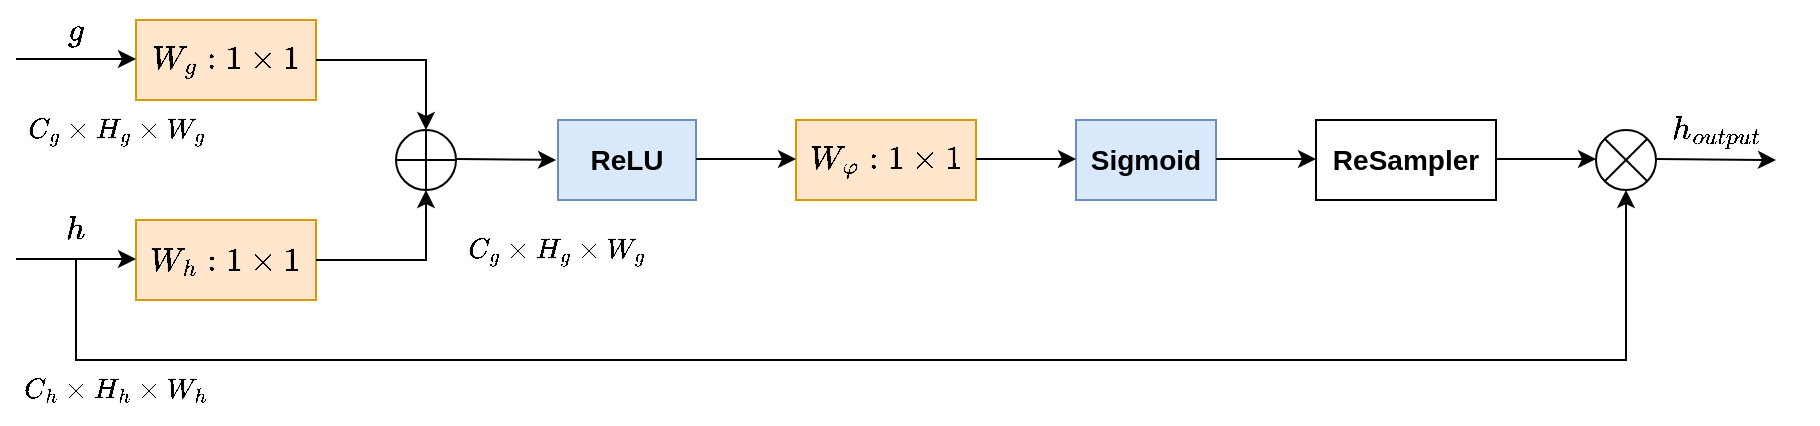 <mxfile version="20.3.0" type="github" pages="9">
  <diagram id="U-1-LC51geAz5eZWcot6" name="Page-1">
    <mxGraphModel dx="1038" dy="547" grid="1" gridSize="10" guides="1" tooltips="1" connect="1" arrows="1" fold="1" page="1" pageScale="1" pageWidth="1300" pageHeight="800" math="1" shadow="0">
      <root>
        <mxCell id="0" />
        <mxCell id="1" parent="0" />
        <mxCell id="bVSrS0WVGXemz3ixCtJD-1" value="&lt;font style=&quot;font-size: 14px&quot;&gt;&lt;b&gt;$$W_g:1\times1$$&lt;/b&gt;&lt;/font&gt;" style="rounded=0;whiteSpace=wrap;html=1;fillColor=#ffe6cc;strokeColor=#d79b00;" parent="1" vertex="1">
          <mxGeometry x="180" y="240" width="90" height="40" as="geometry" />
        </mxCell>
        <mxCell id="bVSrS0WVGXemz3ixCtJD-2" value="&lt;font style=&quot;font-size: 14px&quot;&gt;&lt;b&gt;$$W_h:1\times1$$&lt;/b&gt;&lt;/font&gt;" style="rounded=0;whiteSpace=wrap;html=1;fillColor=#ffe6cc;strokeColor=#d79b00;" parent="1" vertex="1">
          <mxGeometry x="180" y="340" width="90" height="40" as="geometry" />
        </mxCell>
        <mxCell id="bVSrS0WVGXemz3ixCtJD-3" value="&lt;font style=&quot;font-size: 14px&quot;&gt;&lt;b&gt;ReLU&lt;/b&gt;&lt;/font&gt;" style="rounded=0;whiteSpace=wrap;html=1;fillColor=#dae8fc;strokeColor=#6c8ebf;" parent="1" vertex="1">
          <mxGeometry x="391" y="290" width="69" height="40" as="geometry" />
        </mxCell>
        <mxCell id="bVSrS0WVGXemz3ixCtJD-4" value="&lt;span&gt;&lt;font style=&quot;font-size: 14px&quot;&gt;&lt;b&gt;$$W_{\varphi}:1\times1$$&lt;/b&gt;&lt;/font&gt;&lt;/span&gt;" style="rounded=0;whiteSpace=wrap;html=1;fillColor=#ffe6cc;strokeColor=#d79b00;" parent="1" vertex="1">
          <mxGeometry x="510" y="290" width="90" height="40" as="geometry" />
        </mxCell>
        <mxCell id="bVSrS0WVGXemz3ixCtJD-5" value="&lt;font style=&quot;font-size: 14px&quot;&gt;&lt;b&gt;Sigmoid&lt;/b&gt;&lt;/font&gt;" style="rounded=0;whiteSpace=wrap;html=1;fillColor=#dae8fc;strokeColor=#6c8ebf;" parent="1" vertex="1">
          <mxGeometry x="650" y="290" width="70" height="40" as="geometry" />
        </mxCell>
        <mxCell id="bVSrS0WVGXemz3ixCtJD-6" value="&lt;font style=&quot;font-size: 14px&quot;&gt;&lt;b&gt;ReSampler&lt;/b&gt;&lt;/font&gt;" style="rounded=0;whiteSpace=wrap;html=1;fillColor=none;" parent="1" vertex="1">
          <mxGeometry x="770" y="290" width="90" height="40" as="geometry" />
        </mxCell>
        <mxCell id="bVSrS0WVGXemz3ixCtJD-7" value="" style="endArrow=classic;html=1;rounded=0;" parent="1" edge="1">
          <mxGeometry width="50" height="50" relative="1" as="geometry">
            <mxPoint x="120" y="259.5" as="sourcePoint" />
            <mxPoint x="180" y="259.5" as="targetPoint" />
          </mxGeometry>
        </mxCell>
        <mxCell id="bVSrS0WVGXemz3ixCtJD-8" value="" style="endArrow=classic;html=1;rounded=0;" parent="1" edge="1">
          <mxGeometry width="50" height="50" relative="1" as="geometry">
            <mxPoint x="120" y="359.5" as="sourcePoint" />
            <mxPoint x="180" y="359.5" as="targetPoint" />
          </mxGeometry>
        </mxCell>
        <mxCell id="bVSrS0WVGXemz3ixCtJD-9" value="" style="edgeStyle=segmentEdgeStyle;endArrow=classic;html=1;rounded=0;entryX=0.5;entryY=0;entryDx=0;entryDy=0;exitX=1;exitY=0.5;exitDx=0;exitDy=0;exitPerimeter=0;" parent="1" source="bVSrS0WVGXemz3ixCtJD-1" target="bVSrS0WVGXemz3ixCtJD-11" edge="1">
          <mxGeometry width="50" height="50" relative="1" as="geometry">
            <mxPoint x="270" y="250" as="sourcePoint" />
            <mxPoint x="320" y="290" as="targetPoint" />
          </mxGeometry>
        </mxCell>
        <mxCell id="bVSrS0WVGXemz3ixCtJD-10" value="" style="edgeStyle=segmentEdgeStyle;endArrow=classic;html=1;rounded=0;entryX=0.5;entryY=1;entryDx=0;entryDy=0;exitX=1;exitY=0.5;exitDx=0;exitDy=0;" parent="1" source="bVSrS0WVGXemz3ixCtJD-2" target="bVSrS0WVGXemz3ixCtJD-11" edge="1">
          <mxGeometry width="50" height="50" relative="1" as="geometry">
            <mxPoint x="270" y="370" as="sourcePoint" />
            <mxPoint x="320" y="320" as="targetPoint" />
          </mxGeometry>
        </mxCell>
        <mxCell id="bVSrS0WVGXemz3ixCtJD-11" value="" style="shape=orEllipse;perimeter=ellipsePerimeter;whiteSpace=wrap;html=1;backgroundOutline=1;fillColor=none;" parent="1" vertex="1">
          <mxGeometry x="310" y="295" width="30" height="30" as="geometry" />
        </mxCell>
        <mxCell id="bVSrS0WVGXemz3ixCtJD-12" value="" style="endArrow=classic;html=1;rounded=0;" parent="1" edge="1">
          <mxGeometry width="50" height="50" relative="1" as="geometry">
            <mxPoint x="340" y="309.5" as="sourcePoint" />
            <mxPoint x="390" y="310" as="targetPoint" />
          </mxGeometry>
        </mxCell>
        <mxCell id="bVSrS0WVGXemz3ixCtJD-13" value="" style="endArrow=classic;html=1;rounded=0;" parent="1" edge="1">
          <mxGeometry width="50" height="50" relative="1" as="geometry">
            <mxPoint x="460" y="309.5" as="sourcePoint" />
            <mxPoint x="510" y="309.5" as="targetPoint" />
          </mxGeometry>
        </mxCell>
        <mxCell id="bVSrS0WVGXemz3ixCtJD-14" value="" style="endArrow=classic;html=1;rounded=0;" parent="1" edge="1">
          <mxGeometry width="50" height="50" relative="1" as="geometry">
            <mxPoint x="600" y="309.5" as="sourcePoint" />
            <mxPoint x="650" y="309.5" as="targetPoint" />
          </mxGeometry>
        </mxCell>
        <mxCell id="bVSrS0WVGXemz3ixCtJD-15" value="" style="endArrow=classic;html=1;rounded=0;" parent="1" edge="1">
          <mxGeometry width="50" height="50" relative="1" as="geometry">
            <mxPoint x="720" y="309.5" as="sourcePoint" />
            <mxPoint x="770" y="309.5" as="targetPoint" />
          </mxGeometry>
        </mxCell>
        <mxCell id="bVSrS0WVGXemz3ixCtJD-16" value="" style="endArrow=classic;html=1;rounded=0;" parent="1" edge="1">
          <mxGeometry width="50" height="50" relative="1" as="geometry">
            <mxPoint x="860" y="309.5" as="sourcePoint" />
            <mxPoint x="910" y="309.5" as="targetPoint" />
          </mxGeometry>
        </mxCell>
        <mxCell id="bVSrS0WVGXemz3ixCtJD-17" value="" style="shape=sumEllipse;perimeter=ellipsePerimeter;whiteSpace=wrap;html=1;backgroundOutline=1;fillColor=none;" parent="1" vertex="1">
          <mxGeometry x="910" y="295" width="30" height="30" as="geometry" />
        </mxCell>
        <mxCell id="bVSrS0WVGXemz3ixCtJD-18" value="" style="edgeStyle=elbowEdgeStyle;elbow=vertical;endArrow=classic;html=1;rounded=0;entryX=0.5;entryY=1;entryDx=0;entryDy=0;exitX=0.5;exitY=1;exitDx=0;exitDy=0;" parent="1" source="bVSrS0WVGXemz3ixCtJD-20" target="bVSrS0WVGXemz3ixCtJD-17" edge="1">
          <mxGeometry width="50" height="50" relative="1" as="geometry">
            <mxPoint x="120" y="360" as="sourcePoint" />
            <mxPoint x="990" y="370" as="targetPoint" />
            <Array as="points">
              <mxPoint x="540" y="410" />
            </Array>
          </mxGeometry>
        </mxCell>
        <mxCell id="bVSrS0WVGXemz3ixCtJD-19" value="" style="endArrow=classic;html=1;rounded=0;" parent="1" edge="1">
          <mxGeometry width="50" height="50" relative="1" as="geometry">
            <mxPoint x="940" y="309.5" as="sourcePoint" />
            <mxPoint x="1000" y="310" as="targetPoint" />
          </mxGeometry>
        </mxCell>
        <mxCell id="bVSrS0WVGXemz3ixCtJD-20" value="&lt;b&gt;$$h$$&lt;/b&gt;" style="text;html=1;strokeColor=none;fillColor=none;align=center;verticalAlign=middle;whiteSpace=wrap;rounded=0;fontSize=14;" parent="1" vertex="1">
          <mxGeometry x="120" y="330" width="60" height="30" as="geometry" />
        </mxCell>
        <mxCell id="bVSrS0WVGXemz3ixCtJD-21" value="&lt;b&gt;$$g$$&lt;/b&gt;" style="text;html=1;strokeColor=none;fillColor=none;align=center;verticalAlign=middle;whiteSpace=wrap;rounded=0;fontSize=14;" parent="1" vertex="1">
          <mxGeometry x="120" y="230" width="60" height="30" as="geometry" />
        </mxCell>
        <mxCell id="bVSrS0WVGXemz3ixCtJD-22" value="&lt;b&gt;$$h_{output}$$&lt;/b&gt;" style="text;html=1;strokeColor=none;fillColor=none;align=center;verticalAlign=middle;whiteSpace=wrap;rounded=0;fontSize=14;" parent="1" vertex="1">
          <mxGeometry x="940" y="280" width="60" height="30" as="geometry" />
        </mxCell>
        <mxCell id="bVSrS0WVGXemz3ixCtJD-23" value="&lt;font style=&quot;font-size: 12px&quot;&gt;$$C_g\times H_g\times&amp;nbsp;W_g$$&lt;/font&gt;" style="text;html=1;strokeColor=none;fillColor=none;align=center;verticalAlign=middle;whiteSpace=wrap;rounded=0;fontSize=14;" parent="1" vertex="1">
          <mxGeometry x="140" y="280" width="60" height="30" as="geometry" />
        </mxCell>
        <mxCell id="bVSrS0WVGXemz3ixCtJD-24" value="&lt;font style=&quot;font-size: 12px&quot;&gt;$$C_h\times H_h\times&amp;nbsp;W_h$$&lt;/font&gt;" style="text;html=1;strokeColor=none;fillColor=none;align=center;verticalAlign=middle;whiteSpace=wrap;rounded=0;fontSize=14;" parent="1" vertex="1">
          <mxGeometry x="140" y="410" width="60" height="30" as="geometry" />
        </mxCell>
        <mxCell id="bVSrS0WVGXemz3ixCtJD-25" value="&lt;font style=&quot;font-size: 12px&quot;&gt;$$C_g\times H_g\times&amp;nbsp;W_g$$&lt;/font&gt;" style="text;html=1;strokeColor=none;fillColor=none;align=center;verticalAlign=middle;whiteSpace=wrap;rounded=0;fontSize=14;" parent="1" vertex="1">
          <mxGeometry x="360" y="340" width="60" height="30" as="geometry" />
        </mxCell>
      </root>
    </mxGraphModel>
  </diagram>
  <diagram id="Nc9Qa_n99Eu8xKGmDgr0" name="Page-2">
    <mxGraphModel dx="1038" dy="547" grid="1" gridSize="10" guides="1" tooltips="1" connect="1" arrows="1" fold="1" page="1" pageScale="1" pageWidth="600" pageHeight="300" math="1" shadow="0">
      <root>
        <mxCell id="zBhqGLYfunxpVQjSTWj5-0" />
        <mxCell id="zBhqGLYfunxpVQjSTWj5-1" parent="zBhqGLYfunxpVQjSTWj5-0" />
        <mxCell id="zBhqGLYfunxpVQjSTWj5-2" value="&lt;font style=&quot;font-size: 16px&quot;&gt;图像输入&lt;/font&gt;" style="rounded=0;whiteSpace=wrap;html=1;fontSize=12;fillColor=none;" parent="zBhqGLYfunxpVQjSTWj5-1" vertex="1">
          <mxGeometry x="18" y="60" width="105" height="60" as="geometry" />
        </mxCell>
        <mxCell id="zBhqGLYfunxpVQjSTWj5-3" value="" style="endArrow=classic;html=1;rounded=0;fontSize=14;" parent="zBhqGLYfunxpVQjSTWj5-1" edge="1">
          <mxGeometry width="50" height="50" relative="1" as="geometry">
            <mxPoint x="77.5" y="120" as="sourcePoint" />
            <mxPoint x="78" y="170" as="targetPoint" />
          </mxGeometry>
        </mxCell>
        <mxCell id="zBhqGLYfunxpVQjSTWj5-4" value="&lt;font style=&quot;font-size: 16px&quot;&gt;裁剪&lt;/font&gt;" style="rounded=0;whiteSpace=wrap;html=1;fontSize=14;fillColor=none;" parent="zBhqGLYfunxpVQjSTWj5-1" vertex="1">
          <mxGeometry x="18" y="170" width="105" height="60" as="geometry" />
        </mxCell>
        <mxCell id="zBhqGLYfunxpVQjSTWj5-5" value="&lt;font style=&quot;font-size: 16px&quot;&gt;缩放&lt;/font&gt;" style="rounded=0;whiteSpace=wrap;html=1;fontSize=14;fillColor=none;" parent="zBhqGLYfunxpVQjSTWj5-1" vertex="1">
          <mxGeometry x="173" y="170" width="100" height="60" as="geometry" />
        </mxCell>
        <mxCell id="zBhqGLYfunxpVQjSTWj5-6" value="&lt;font style=&quot;font-size: 16px&quot;&gt;对比度增强&lt;/font&gt;" style="rounded=0;whiteSpace=wrap;html=1;fontSize=14;fillColor=none;" parent="zBhqGLYfunxpVQjSTWj5-1" vertex="1">
          <mxGeometry x="323" y="170" width="105" height="60" as="geometry" />
        </mxCell>
        <mxCell id="zBhqGLYfunxpVQjSTWj5-7" value="&lt;font style=&quot;font-size: 16px&quot;&gt;去噪&lt;/font&gt;" style="rounded=0;whiteSpace=wrap;html=1;fontSize=14;fillColor=none;" parent="zBhqGLYfunxpVQjSTWj5-1" vertex="1">
          <mxGeometry x="478" y="170" width="105" height="60" as="geometry" />
        </mxCell>
        <mxCell id="zBhqGLYfunxpVQjSTWj5-8" value="&lt;font style=&quot;font-size: 16px&quot;&gt;图像输出&lt;/font&gt;" style="rounded=0;whiteSpace=wrap;html=1;fontSize=14;fillColor=none;" parent="zBhqGLYfunxpVQjSTWj5-1" vertex="1">
          <mxGeometry x="478" y="60" width="105" height="60" as="geometry" />
        </mxCell>
        <mxCell id="zBhqGLYfunxpVQjSTWj5-9" value="" style="endArrow=classic;html=1;rounded=0;fontSize=14;" parent="zBhqGLYfunxpVQjSTWj5-1" edge="1">
          <mxGeometry width="50" height="50" relative="1" as="geometry">
            <mxPoint x="123" y="199.5" as="sourcePoint" />
            <mxPoint x="173" y="199.5" as="targetPoint" />
          </mxGeometry>
        </mxCell>
        <mxCell id="zBhqGLYfunxpVQjSTWj5-11" value="" style="endArrow=classic;html=1;rounded=0;fontSize=14;" parent="zBhqGLYfunxpVQjSTWj5-1" edge="1">
          <mxGeometry width="50" height="50" relative="1" as="geometry">
            <mxPoint x="273" y="199.5" as="sourcePoint" />
            <mxPoint x="323" y="199.5" as="targetPoint" />
          </mxGeometry>
        </mxCell>
        <mxCell id="zBhqGLYfunxpVQjSTWj5-12" value="" style="endArrow=classic;html=1;rounded=0;fontSize=14;" parent="zBhqGLYfunxpVQjSTWj5-1" edge="1">
          <mxGeometry width="50" height="50" relative="1" as="geometry">
            <mxPoint x="428" y="199.5" as="sourcePoint" />
            <mxPoint x="478" y="199.5" as="targetPoint" />
          </mxGeometry>
        </mxCell>
        <mxCell id="zBhqGLYfunxpVQjSTWj5-14" value="" style="endArrow=classic;html=1;rounded=0;fontSize=14;" parent="zBhqGLYfunxpVQjSTWj5-1" edge="1">
          <mxGeometry width="50" height="50" relative="1" as="geometry">
            <mxPoint x="533" y="170" as="sourcePoint" />
            <mxPoint x="533" y="120" as="targetPoint" />
          </mxGeometry>
        </mxCell>
      </root>
    </mxGraphModel>
  </diagram>
  <diagram id="p6ojb72nLOM0QrohG0X1" name="Page-3">
    <mxGraphModel dx="1038" dy="547" grid="1" gridSize="10" guides="1" tooltips="1" connect="1" arrows="1" fold="1" page="1" pageScale="1" pageWidth="500" pageHeight="300" math="1" shadow="0">
      <root>
        <mxCell id="Rz2_5e9CTavwLLmA7fF9-0" />
        <mxCell id="Rz2_5e9CTavwLLmA7fF9-1" parent="Rz2_5e9CTavwLLmA7fF9-0" />
        <mxCell id="Rz2_5e9CTavwLLmA7fF9-8" value="1x1 Conv" style="rounded=0;whiteSpace=wrap;html=1;fontSize=16;fillColor=none;" parent="Rz2_5e9CTavwLLmA7fF9-1" vertex="1">
          <mxGeometry x="100" y="30" width="100" height="40" as="geometry" />
        </mxCell>
        <mxCell id="Rz2_5e9CTavwLLmA7fF9-9" value="3x3 Conv&lt;br&gt;rate=6" style="rounded=0;whiteSpace=wrap;html=1;fontSize=16;fillColor=none;" parent="Rz2_5e9CTavwLLmA7fF9-1" vertex="1">
          <mxGeometry x="100" y="80" width="100" height="40" as="geometry" />
        </mxCell>
        <mxCell id="Rz2_5e9CTavwLLmA7fF9-10" value="3x3 Conv&lt;br&gt;rate=12" style="rounded=0;whiteSpace=wrap;html=1;fontSize=16;fillColor=none;" parent="Rz2_5e9CTavwLLmA7fF9-1" vertex="1">
          <mxGeometry x="100" y="130" width="100" height="40" as="geometry" />
        </mxCell>
        <mxCell id="Rz2_5e9CTavwLLmA7fF9-11" value="3x3 Conv&lt;br&gt;rate=18" style="rounded=0;whiteSpace=wrap;html=1;fontSize=16;fillColor=none;" parent="Rz2_5e9CTavwLLmA7fF9-1" vertex="1">
          <mxGeometry x="100" y="180" width="100" height="40" as="geometry" />
        </mxCell>
        <mxCell id="Rz2_5e9CTavwLLmA7fF9-12" value="Image Pooling" style="rounded=0;whiteSpace=wrap;html=1;fontSize=16;fillColor=none;" parent="Rz2_5e9CTavwLLmA7fF9-1" vertex="1">
          <mxGeometry x="100" y="230" width="100" height="40" as="geometry" />
        </mxCell>
        <mxCell id="Rz2_5e9CTavwLLmA7fF9-13" value="" style="endArrow=classic;html=1;rounded=0;fontSize=16;" parent="Rz2_5e9CTavwLLmA7fF9-1" edge="1">
          <mxGeometry width="50" height="50" relative="1" as="geometry">
            <mxPoint x="200" y="49.5" as="sourcePoint" />
            <mxPoint x="280" y="150" as="targetPoint" />
          </mxGeometry>
        </mxCell>
        <mxCell id="Rz2_5e9CTavwLLmA7fF9-14" value="" style="edgeStyle=elbowEdgeStyle;elbow=horizontal;endArrow=classic;html=1;rounded=0;fontSize=16;entryX=0;entryY=0.5;entryDx=0;entryDy=0;" parent="Rz2_5e9CTavwLLmA7fF9-1" target="Rz2_5e9CTavwLLmA7fF9-8" edge="1">
          <mxGeometry width="50" height="50" relative="1" as="geometry">
            <mxPoint x="30" y="150" as="sourcePoint" />
            <mxPoint x="100" y="60" as="targetPoint" />
            <Array as="points">
              <mxPoint x="60" y="160" />
              <mxPoint x="60" y="120" />
            </Array>
          </mxGeometry>
        </mxCell>
        <mxCell id="Rz2_5e9CTavwLLmA7fF9-15" value="" style="endArrow=classic;html=1;rounded=0;fontSize=16;" parent="Rz2_5e9CTavwLLmA7fF9-1" edge="1">
          <mxGeometry width="50" height="50" relative="1" as="geometry">
            <mxPoint x="60" y="100" as="sourcePoint" />
            <mxPoint x="100" y="99.5" as="targetPoint" />
          </mxGeometry>
        </mxCell>
        <mxCell id="Rz2_5e9CTavwLLmA7fF9-16" value="" style="endArrow=classic;html=1;rounded=0;fontSize=16;" parent="Rz2_5e9CTavwLLmA7fF9-1" edge="1">
          <mxGeometry width="50" height="50" relative="1" as="geometry">
            <mxPoint x="60" y="149.5" as="sourcePoint" />
            <mxPoint x="100" y="149" as="targetPoint" />
          </mxGeometry>
        </mxCell>
        <mxCell id="Rz2_5e9CTavwLLmA7fF9-17" value="" style="endArrow=classic;html=1;rounded=0;fontSize=16;" parent="Rz2_5e9CTavwLLmA7fF9-1" edge="1">
          <mxGeometry width="50" height="50" relative="1" as="geometry">
            <mxPoint x="60" y="200" as="sourcePoint" />
            <mxPoint x="100" y="199.5" as="targetPoint" />
          </mxGeometry>
        </mxCell>
        <mxCell id="Rz2_5e9CTavwLLmA7fF9-19" value="" style="endArrow=classic;html=1;rounded=0;fontSize=16;" parent="Rz2_5e9CTavwLLmA7fF9-1" edge="1">
          <mxGeometry width="50" height="50" relative="1" as="geometry">
            <mxPoint x="60" y="250" as="sourcePoint" />
            <mxPoint x="100" y="249.5" as="targetPoint" />
          </mxGeometry>
        </mxCell>
        <mxCell id="Rz2_5e9CTavwLLmA7fF9-20" value="" style="endArrow=none;html=1;rounded=0;fontSize=16;" parent="Rz2_5e9CTavwLLmA7fF9-1" edge="1">
          <mxGeometry width="50" height="50" relative="1" as="geometry">
            <mxPoint x="60" y="250" as="sourcePoint" />
            <mxPoint x="60" y="150" as="targetPoint" />
          </mxGeometry>
        </mxCell>
        <mxCell id="Rz2_5e9CTavwLLmA7fF9-21" value="" style="endArrow=classic;html=1;rounded=0;fontSize=16;" parent="Rz2_5e9CTavwLLmA7fF9-1" edge="1">
          <mxGeometry width="50" height="50" relative="1" as="geometry">
            <mxPoint x="190" y="99.5" as="sourcePoint" />
            <mxPoint x="280" y="150" as="targetPoint" />
          </mxGeometry>
        </mxCell>
        <mxCell id="Rz2_5e9CTavwLLmA7fF9-22" value="" style="endArrow=classic;html=1;rounded=0;fontSize=16;" parent="Rz2_5e9CTavwLLmA7fF9-1" edge="1">
          <mxGeometry width="50" height="50" relative="1" as="geometry">
            <mxPoint x="200" y="150" as="sourcePoint" />
            <mxPoint x="280" y="150" as="targetPoint" />
          </mxGeometry>
        </mxCell>
        <mxCell id="Rz2_5e9CTavwLLmA7fF9-23" value="" style="endArrow=classic;html=1;rounded=0;fontSize=16;" parent="Rz2_5e9CTavwLLmA7fF9-1" edge="1">
          <mxGeometry width="50" height="50" relative="1" as="geometry">
            <mxPoint x="200" y="200" as="sourcePoint" />
            <mxPoint x="280" y="150" as="targetPoint" />
          </mxGeometry>
        </mxCell>
        <mxCell id="Rz2_5e9CTavwLLmA7fF9-24" value="" style="endArrow=classic;html=1;rounded=0;fontSize=16;" parent="Rz2_5e9CTavwLLmA7fF9-1" edge="1">
          <mxGeometry width="50" height="50" relative="1" as="geometry">
            <mxPoint x="200" y="250" as="sourcePoint" />
            <mxPoint x="280" y="150" as="targetPoint" />
          </mxGeometry>
        </mxCell>
        <mxCell id="Rz2_5e9CTavwLLmA7fF9-25" value="Concat" style="rounded=0;whiteSpace=wrap;html=1;fontSize=16;fillColor=none;" parent="Rz2_5e9CTavwLLmA7fF9-1" vertex="1">
          <mxGeometry x="280" y="130" width="100" height="40" as="geometry" />
        </mxCell>
      </root>
    </mxGraphModel>
  </diagram>
  <diagram id="-wpm-G0wT5wCIVW7yzWm" name="Page-4">
    <mxGraphModel dx="1038" dy="547" grid="1" gridSize="10" guides="1" tooltips="1" connect="1" arrows="1" fold="1" page="1" pageScale="1" pageWidth="1000" pageHeight="300" math="1" shadow="0">
      <root>
        <mxCell id="CUhlXA_ETqyBvUV3o_hi-0" />
        <mxCell id="CUhlXA_ETqyBvUV3o_hi-1" parent="CUhlXA_ETqyBvUV3o_hi-0" />
        <mxCell id="CUhlXA_ETqyBvUV3o_hi-4" value="" style="endArrow=classic;html=1;rounded=0;fontSize=16;strokeWidth=2;" parent="CUhlXA_ETqyBvUV3o_hi-1" edge="1">
          <mxGeometry width="50" height="50" relative="1" as="geometry">
            <mxPoint x="250" y="140" as="sourcePoint" />
            <mxPoint x="470" y="140" as="targetPoint" />
          </mxGeometry>
        </mxCell>
        <mxCell id="CUhlXA_ETqyBvUV3o_hi-6" value="" style="html=1;whiteSpace=wrap;shape=isoCube2;backgroundOutline=1;isoAngle=15;fontSize=16;fillColor=#fff2cc;strokeColor=#d6b656;" parent="CUhlXA_ETqyBvUV3o_hi-1" vertex="1">
          <mxGeometry x="180" y="90" width="63" height="70" as="geometry" />
        </mxCell>
        <mxCell id="CUhlXA_ETqyBvUV3o_hi-8" value="" style="shape=sumEllipse;perimeter=ellipsePerimeter;whiteSpace=wrap;html=1;backgroundOutline=1;fontSize=16;fillColor=none;strokeWidth=2;" parent="CUhlXA_ETqyBvUV3o_hi-1" vertex="1">
          <mxGeometry x="480" y="123" width="30" height="30" as="geometry" />
        </mxCell>
        <mxCell id="CUhlXA_ETqyBvUV3o_hi-10" value="" style="endArrow=classic;html=1;rounded=0;fontSize=16;strokeWidth=2;" parent="CUhlXA_ETqyBvUV3o_hi-1" edge="1">
          <mxGeometry width="50" height="50" relative="1" as="geometry">
            <mxPoint x="250" y="130" as="sourcePoint" />
            <mxPoint x="290" y="100" as="targetPoint" />
          </mxGeometry>
        </mxCell>
        <mxCell id="CUhlXA_ETqyBvUV3o_hi-11" value="&lt;font style=&quot;font-size: 14px&quot;&gt;Channel&lt;br&gt;Attention&lt;br&gt;Module&lt;/font&gt;" style="rounded=1;whiteSpace=wrap;html=1;fontSize=16;fillColor=none;strokeWidth=2;strokeColor=#00CC00;" parent="CUhlXA_ETqyBvUV3o_hi-1" vertex="1">
          <mxGeometry x="300" y="40" width="120" height="60" as="geometry" />
        </mxCell>
        <mxCell id="CUhlXA_ETqyBvUV3o_hi-12" value="" style="endArrow=classic;html=1;rounded=0;fontSize=14;strokeWidth=2;" parent="CUhlXA_ETqyBvUV3o_hi-1" edge="1">
          <mxGeometry width="50" height="50" relative="1" as="geometry">
            <mxPoint x="430" y="100" as="sourcePoint" />
            <mxPoint x="470" y="130" as="targetPoint" />
          </mxGeometry>
        </mxCell>
        <mxCell id="CUhlXA_ETqyBvUV3o_hi-13" value="" style="endArrow=classic;html=1;rounded=0;fontSize=16;strokeWidth=2;" parent="CUhlXA_ETqyBvUV3o_hi-1" edge="1">
          <mxGeometry width="50" height="50" relative="1" as="geometry">
            <mxPoint x="520" y="140" as="sourcePoint" />
            <mxPoint x="740" y="140" as="targetPoint" />
          </mxGeometry>
        </mxCell>
        <mxCell id="CUhlXA_ETqyBvUV3o_hi-14" value="" style="shape=sumEllipse;perimeter=ellipsePerimeter;whiteSpace=wrap;html=1;backgroundOutline=1;fontSize=16;fillColor=none;strokeWidth=2;" parent="CUhlXA_ETqyBvUV3o_hi-1" vertex="1">
          <mxGeometry x="750" y="123" width="30" height="30" as="geometry" />
        </mxCell>
        <mxCell id="CUhlXA_ETqyBvUV3o_hi-15" value="" style="endArrow=classic;html=1;rounded=0;fontSize=16;strokeWidth=2;" parent="CUhlXA_ETqyBvUV3o_hi-1" edge="1">
          <mxGeometry width="50" height="50" relative="1" as="geometry">
            <mxPoint x="520" y="130" as="sourcePoint" />
            <mxPoint x="560" y="100" as="targetPoint" />
          </mxGeometry>
        </mxCell>
        <mxCell id="CUhlXA_ETqyBvUV3o_hi-16" value="&lt;font style=&quot;font-size: 14px&quot;&gt;Spatial&lt;br&gt;Attention&lt;br&gt;Module&lt;/font&gt;" style="rounded=1;whiteSpace=wrap;html=1;fontSize=16;fillColor=none;strokeWidth=2;strokeColor=#66B2FF;" parent="CUhlXA_ETqyBvUV3o_hi-1" vertex="1">
          <mxGeometry x="570" y="40" width="120" height="60" as="geometry" />
        </mxCell>
        <mxCell id="CUhlXA_ETqyBvUV3o_hi-17" value="" style="endArrow=classic;html=1;rounded=0;fontSize=14;strokeWidth=2;" parent="CUhlXA_ETqyBvUV3o_hi-1" edge="1">
          <mxGeometry width="50" height="50" relative="1" as="geometry">
            <mxPoint x="700" y="100" as="sourcePoint" />
            <mxPoint x="740" y="130" as="targetPoint" />
          </mxGeometry>
        </mxCell>
        <mxCell id="CUhlXA_ETqyBvUV3o_hi-18" value="" style="endArrow=classic;html=1;rounded=0;fontSize=14;strokeWidth=2;" parent="CUhlXA_ETqyBvUV3o_hi-1" edge="1">
          <mxGeometry width="50" height="50" relative="1" as="geometry">
            <mxPoint x="877" y="140" as="sourcePoint" />
            <mxPoint x="917" y="140" as="targetPoint" />
          </mxGeometry>
        </mxCell>
        <mxCell id="CUhlXA_ETqyBvUV3o_hi-19" value="" style="html=1;whiteSpace=wrap;shape=isoCube2;backgroundOutline=1;isoAngle=15;fontSize=16;fillColor=#dae8fc;strokeColor=#6c8ebf;" parent="CUhlXA_ETqyBvUV3o_hi-1" vertex="1">
          <mxGeometry x="927" y="90" width="63" height="70" as="geometry" />
        </mxCell>
        <mxCell id="CUhlXA_ETqyBvUV3o_hi-20" value="" style="html=1;whiteSpace=wrap;shape=isoCube2;backgroundOutline=1;isoAngle=15;fontSize=16;fillColor=#E6E6E6;strokeColor=#808080;" parent="CUhlXA_ETqyBvUV3o_hi-1" vertex="1">
          <mxGeometry x="60" y="90" width="63" height="70" as="geometry" />
        </mxCell>
        <mxCell id="CUhlXA_ETqyBvUV3o_hi-21" value="" style="endArrow=classic;html=1;rounded=0;fontSize=14;strokeWidth=2;" parent="CUhlXA_ETqyBvUV3o_hi-1" edge="1">
          <mxGeometry width="50" height="50" relative="1" as="geometry">
            <mxPoint x="133" y="137.5" as="sourcePoint" />
            <mxPoint x="173" y="137.5" as="targetPoint" />
          </mxGeometry>
        </mxCell>
        <mxCell id="CUhlXA_ETqyBvUV3o_hi-22" value="" style="endArrow=classic;html=1;rounded=0;fontSize=14;strokeWidth=2;" parent="CUhlXA_ETqyBvUV3o_hi-1" edge="1">
          <mxGeometry width="50" height="50" relative="1" as="geometry">
            <mxPoint x="790" y="140" as="sourcePoint" />
            <mxPoint x="830" y="140" as="targetPoint" />
          </mxGeometry>
        </mxCell>
        <mxCell id="CUhlXA_ETqyBvUV3o_hi-24" value="" style="shape=orEllipse;perimeter=ellipsePerimeter;whiteSpace=wrap;html=1;backgroundOutline=1;fontSize=14;strokeColor=#000000;strokeWidth=2;fillColor=none;" parent="CUhlXA_ETqyBvUV3o_hi-1" vertex="1">
          <mxGeometry x="840" y="123" width="30" height="30" as="geometry" />
        </mxCell>
        <mxCell id="CUhlXA_ETqyBvUV3o_hi-25" value="" style="edgeStyle=elbowEdgeStyle;elbow=vertical;endArrow=classic;html=1;rounded=0;fontSize=14;strokeWidth=2;" parent="CUhlXA_ETqyBvUV3o_hi-1" edge="1">
          <mxGeometry width="50" height="50" relative="1" as="geometry">
            <mxPoint x="105" y="160" as="sourcePoint" />
            <mxPoint x="855" y="160" as="targetPoint" />
            <Array as="points">
              <mxPoint x="125" y="190" />
            </Array>
          </mxGeometry>
        </mxCell>
        <mxCell id="CUhlXA_ETqyBvUV3o_hi-26" value="" style="endArrow=classic;html=1;rounded=0;fontSize=14;strokeWidth=2;" parent="CUhlXA_ETqyBvUV3o_hi-1" edge="1">
          <mxGeometry width="50" height="50" relative="1" as="geometry">
            <mxPoint x="10" y="137.5" as="sourcePoint" />
            <mxPoint x="50" y="137.5" as="targetPoint" />
          </mxGeometry>
        </mxCell>
        <mxCell id="CUhlXA_ETqyBvUV3o_hi-27" value="Conv" style="text;html=1;strokeColor=none;fillColor=none;align=center;verticalAlign=middle;whiteSpace=wrap;rounded=0;fontSize=14;" parent="CUhlXA_ETqyBvUV3o_hi-1" vertex="1">
          <mxGeometry x="120" y="110" width="60" height="30" as="geometry" />
        </mxCell>
      </root>
    </mxGraphModel>
  </diagram>
  <diagram id="9aWd9Oez46tdkjh1gl7N" name="Page-5">
    <mxGraphModel dx="1038" dy="547" grid="1" gridSize="10" guides="1" tooltips="1" connect="1" arrows="1" fold="1" page="1" pageScale="1" pageWidth="1000" pageHeight="300" math="1" shadow="0">
      <root>
        <mxCell id="rkJX1Xl2POLWdnWASivk-0" />
        <mxCell id="rkJX1Xl2POLWdnWASivk-1" parent="rkJX1Xl2POLWdnWASivk-0" />
        <mxCell id="rkJX1Xl2POLWdnWASivk-4" value="&lt;font style=&quot;font-size: 18px&quot;&gt;image&lt;/font&gt;" style="rounded=0;whiteSpace=wrap;html=1;fontFamily=Times New Roman;fontSize=14;strokeWidth=2;dashed=1;fillColor=none;" parent="rkJX1Xl2POLWdnWASivk-1" vertex="1">
          <mxGeometry x="60" y="50" width="80" height="40" as="geometry" />
        </mxCell>
        <mxCell id="rkJX1Xl2POLWdnWASivk-5" value="" style="endArrow=classic;html=1;rounded=0;fontFamily=Times New Roman;fontSize=18;strokeWidth=2;" parent="rkJX1Xl2POLWdnWASivk-1" edge="1">
          <mxGeometry width="50" height="50" relative="1" as="geometry">
            <mxPoint x="140" y="69.5" as="sourcePoint" />
            <mxPoint x="200" y="69.5" as="targetPoint" />
          </mxGeometry>
        </mxCell>
        <mxCell id="rkJX1Xl2POLWdnWASivk-6" value="ECA-Net" style="rounded=1;whiteSpace=wrap;html=1;fontFamily=Times New Roman;fontSize=18;strokeColor=#82b366;strokeWidth=2;fillColor=#d5e8d4;" parent="rkJX1Xl2POLWdnWASivk-1" vertex="1">
          <mxGeometry x="200" y="40" width="120" height="60" as="geometry" />
        </mxCell>
        <mxCell id="rkJX1Xl2POLWdnWASivk-7" value="" style="endArrow=classic;html=1;rounded=0;fontFamily=Times New Roman;fontSize=18;strokeWidth=2;" parent="rkJX1Xl2POLWdnWASivk-1" edge="1">
          <mxGeometry width="50" height="50" relative="1" as="geometry">
            <mxPoint x="320" y="70" as="sourcePoint" />
            <mxPoint x="380" y="70" as="targetPoint" />
          </mxGeometry>
        </mxCell>
        <mxCell id="rkJX1Xl2POLWdnWASivk-9" value="fusion" style="whiteSpace=wrap;html=1;aspect=fixed;fontFamily=Times New Roman;fontSize=18;strokeColor=#666666;strokeWidth=2;fillColor=#f5f5f5;fontColor=#333333;" parent="rkJX1Xl2POLWdnWASivk-1" vertex="1">
          <mxGeometry x="380" y="30" width="80" height="80" as="geometry" />
        </mxCell>
        <mxCell id="rkJX1Xl2POLWdnWASivk-10" value="&lt;p class=&quot;MsoNormal&quot;&gt;&lt;span style=&quot;font-size: 12.0pt&quot;&gt;HOG、LBP、形状特征&lt;/span&gt;&lt;/p&gt;" style="rounded=0;whiteSpace=wrap;html=1;dashed=1;fontFamily=Times New Roman;fontSize=18;strokeColor=#000000;strokeWidth=2;fillColor=none;" parent="rkJX1Xl2POLWdnWASivk-1" vertex="1">
          <mxGeometry x="200" y="160" width="120" height="60" as="geometry" />
        </mxCell>
        <mxCell id="rkJX1Xl2POLWdnWASivk-13" value="" style="edgeStyle=segmentEdgeStyle;endArrow=classic;html=1;rounded=0;fontFamily=Times New Roman;fontSize=18;strokeWidth=2;exitX=1;exitY=0.5;exitDx=0;exitDy=0;" parent="rkJX1Xl2POLWdnWASivk-1" source="rkJX1Xl2POLWdnWASivk-10" edge="1">
          <mxGeometry width="50" height="50" relative="1" as="geometry">
            <mxPoint x="370" y="160" as="sourcePoint" />
            <mxPoint x="420" y="110" as="targetPoint" />
          </mxGeometry>
        </mxCell>
        <mxCell id="rkJX1Xl2POLWdnWASivk-14" value="" style="endArrow=classic;html=1;rounded=0;fontFamily=Times New Roman;fontSize=18;strokeWidth=2;" parent="rkJX1Xl2POLWdnWASivk-1" edge="1">
          <mxGeometry width="50" height="50" relative="1" as="geometry">
            <mxPoint x="460" y="70" as="sourcePoint" />
            <mxPoint x="520" y="70" as="targetPoint" />
          </mxGeometry>
        </mxCell>
        <mxCell id="rkJX1Xl2POLWdnWASivk-15" value="Transformer" style="rounded=1;whiteSpace=wrap;html=1;fontFamily=Times New Roman;fontSize=18;strokeColor=#9673a6;strokeWidth=2;fillColor=#e1d5e7;" parent="rkJX1Xl2POLWdnWASivk-1" vertex="1">
          <mxGeometry x="520" y="40" width="120" height="60" as="geometry" />
        </mxCell>
        <mxCell id="rkJX1Xl2POLWdnWASivk-16" value="" style="endArrow=classic;html=1;rounded=0;fontFamily=Times New Roman;fontSize=18;strokeWidth=2;" parent="rkJX1Xl2POLWdnWASivk-1" edge="1">
          <mxGeometry width="50" height="50" relative="1" as="geometry">
            <mxPoint x="640" y="69.5" as="sourcePoint" />
            <mxPoint x="700" y="69.5" as="targetPoint" />
          </mxGeometry>
        </mxCell>
        <mxCell id="rkJX1Xl2POLWdnWASivk-17" value="softmax" style="ellipse;whiteSpace=wrap;html=1;fontFamily=Times New Roman;fontSize=18;strokeColor=#000000;strokeWidth=2;fillColor=none;" parent="rkJX1Xl2POLWdnWASivk-1" vertex="1">
          <mxGeometry x="700" y="45" width="90" height="50" as="geometry" />
        </mxCell>
        <mxCell id="rkJX1Xl2POLWdnWASivk-18" value="" style="endArrow=classic;html=1;rounded=0;fontFamily=Times New Roman;fontSize=18;strokeWidth=2;" parent="rkJX1Xl2POLWdnWASivk-1" edge="1">
          <mxGeometry width="50" height="50" relative="1" as="geometry">
            <mxPoint x="790" y="70" as="sourcePoint" />
            <mxPoint x="840" y="70" as="targetPoint" />
          </mxGeometry>
        </mxCell>
        <mxCell id="rkJX1Xl2POLWdnWASivk-20" value="benign&lt;br&gt;malignant&lt;br&gt;normal" style="rounded=0;whiteSpace=wrap;html=1;fontFamily=Times New Roman;fontSize=18;strokeColor=#23445d;strokeWidth=2;fillColor=#bac8d3;dashed=1;dashPattern=1 1;" parent="rkJX1Xl2POLWdnWASivk-1" vertex="1">
          <mxGeometry x="840" y="30" width="90" height="80" as="geometry" />
        </mxCell>
      </root>
    </mxGraphModel>
  </diagram>
  <diagram id="3isrPS_drMGu0wxqrQHy" name="Page-6">
    <mxGraphModel dx="1038" dy="1047" grid="1" gridSize="10" guides="1" tooltips="1" connect="1" arrows="1" fold="1" page="1" pageScale="1" pageWidth="1000" pageHeight="500" math="1" shadow="0">
      <root>
        <mxCell id="hm_xNNIRigRLoXKuzicx-0" />
        <mxCell id="hm_xNNIRigRLoXKuzicx-1" parent="hm_xNNIRigRLoXKuzicx-0" />
        <mxCell id="hm_xNNIRigRLoXKuzicx-18" value="" style="ellipse;whiteSpace=wrap;html=1;fontFamily=Times New Roman;fontSize=18;strokeColor=#999999;strokeWidth=2;fillColor=none;rotation=10;dashed=1;" parent="hm_xNNIRigRLoXKuzicx-1" vertex="1">
          <mxGeometry x="529.14" y="19.92" width="318.51" height="120.07" as="geometry" />
        </mxCell>
        <mxCell id="hm_xNNIRigRLoXKuzicx-2" value="数据采集" style="rounded=0;whiteSpace=wrap;html=1;fontFamily=Times New Roman;fontSize=18;strokeColor=none;strokeWidth=2;fillColor=#66B2FF;fontColor=#000000;" parent="hm_xNNIRigRLoXKuzicx-1" vertex="1">
          <mxGeometry x="112" y="90" width="120" height="60" as="geometry" />
        </mxCell>
        <mxCell id="hm_xNNIRigRLoXKuzicx-3" value="预处理" style="rounded=0;whiteSpace=wrap;html=1;fontFamily=Times New Roman;fontSize=18;strokeColor=none;strokeWidth=2;fillColor=#66B2FF;fontColor=#000000;" parent="hm_xNNIRigRLoXKuzicx-1" vertex="1">
          <mxGeometry x="320" y="90" width="120" height="60" as="geometry" />
        </mxCell>
        <mxCell id="hm_xNNIRigRLoXKuzicx-7" value="&lt;br&gt;验证集" style="strokeWidth=2;html=1;shape=mxgraph.flowchart.database;whiteSpace=wrap;fontFamily=Times New Roman;fontSize=18;fillColor=#CC99FF;" parent="hm_xNNIRigRLoXKuzicx-1" vertex="1">
          <mxGeometry x="710" y="70" width="110" height="60" as="geometry" />
        </mxCell>
        <mxCell id="hm_xNNIRigRLoXKuzicx-8" value="&lt;br&gt;训练集" style="strokeWidth=2;html=1;shape=mxgraph.flowchart.database;whiteSpace=wrap;fontFamily=Times New Roman;fontSize=18;fillColor=#CC99FF;strokeColor=#000000;" parent="hm_xNNIRigRLoXKuzicx-1" vertex="1">
          <mxGeometry x="550" y="30" width="110" height="60" as="geometry" />
        </mxCell>
        <mxCell id="hm_xNNIRigRLoXKuzicx-9" value="&lt;br&gt;测试集" style="strokeWidth=2;html=1;shape=mxgraph.flowchart.database;whiteSpace=wrap;fontFamily=Times New Roman;fontSize=18;fillColor=#CC99FF;strokeColor=#000000;" parent="hm_xNNIRigRLoXKuzicx-1" vertex="1">
          <mxGeometry x="330" y="224" width="110" height="60" as="geometry" />
        </mxCell>
        <mxCell id="hm_xNNIRigRLoXKuzicx-10" value="model pool" style="rounded=1;whiteSpace=wrap;html=1;fontFamily=Times New Roman;fontSize=18;strokeColor=default;strokeWidth=2;fillColor=#dae8fc;gradientColor=none;" parent="hm_xNNIRigRLoXKuzicx-1" vertex="1">
          <mxGeometry x="550" y="194" width="110" height="90" as="geometry" />
        </mxCell>
        <mxCell id="hm_xNNIRigRLoXKuzicx-11" value="" style="shape=flexArrow;endArrow=classic;html=1;rounded=0;fontFamily=Times New Roman;fontSize=18;strokeWidth=2;labelBackgroundColor=none;fontColor=default;fillColor=none;" parent="hm_xNNIRigRLoXKuzicx-1" edge="1">
          <mxGeometry width="50" height="50" relative="1" as="geometry">
            <mxPoint x="235" y="120.5" as="sourcePoint" />
            <mxPoint x="315" y="121" as="targetPoint" />
          </mxGeometry>
        </mxCell>
        <mxCell id="hm_xNNIRigRLoXKuzicx-12" value="" style="shape=flexArrow;endArrow=classic;html=1;rounded=0;fontFamily=Times New Roman;fontSize=18;strokeWidth=2;" parent="hm_xNNIRigRLoXKuzicx-1" edge="1">
          <mxGeometry width="50" height="50" relative="1" as="geometry">
            <mxPoint x="450" y="120" as="sourcePoint" />
            <mxPoint x="540" y="80" as="targetPoint" />
          </mxGeometry>
        </mxCell>
        <mxCell id="hm_xNNIRigRLoXKuzicx-13" value="" style="shape=flexArrow;endArrow=classic;html=1;rounded=0;fontFamily=Times New Roman;fontSize=18;strokeWidth=2;" parent="hm_xNNIRigRLoXKuzicx-1" edge="1">
          <mxGeometry width="50" height="50" relative="1" as="geometry">
            <mxPoint x="604.5" y="96" as="sourcePoint" />
            <mxPoint x="605" y="180" as="targetPoint" />
          </mxGeometry>
        </mxCell>
        <mxCell id="hm_xNNIRigRLoXKuzicx-14" value="train" style="text;html=1;strokeColor=none;fillColor=none;align=center;verticalAlign=middle;whiteSpace=wrap;rounded=0;fontFamily=Times New Roman;fontSize=18;" parent="hm_xNNIRigRLoXKuzicx-1" vertex="1">
          <mxGeometry x="540" y="130" width="60" height="30" as="geometry" />
        </mxCell>
        <mxCell id="hm_xNNIRigRLoXKuzicx-15" value="" style="shape=flexArrow;endArrow=classic;html=1;rounded=0;fontFamily=Times New Roman;fontSize=18;strokeWidth=2;" parent="hm_xNNIRigRLoXKuzicx-1" edge="1">
          <mxGeometry width="50" height="50" relative="1" as="geometry">
            <mxPoint x="760" y="140" as="sourcePoint" />
            <mxPoint x="660" y="190" as="targetPoint" />
          </mxGeometry>
        </mxCell>
        <mxCell id="hm_xNNIRigRLoXKuzicx-16" value="optimize" style="text;html=1;strokeColor=none;fillColor=none;align=center;verticalAlign=middle;whiteSpace=wrap;rounded=0;fontFamily=Times New Roman;fontSize=18;" parent="hm_xNNIRigRLoXKuzicx-1" vertex="1">
          <mxGeometry x="700" y="170" width="60" height="30" as="geometry" />
        </mxCell>
        <mxCell id="hm_xNNIRigRLoXKuzicx-17" value="" style="shape=flexArrow;endArrow=classic;html=1;rounded=0;fontFamily=Times New Roman;fontSize=18;strokeWidth=2;" parent="hm_xNNIRigRLoXKuzicx-1" edge="1">
          <mxGeometry width="50" height="50" relative="1" as="geometry">
            <mxPoint x="379.5" y="157" as="sourcePoint" />
            <mxPoint x="379.5" y="217" as="targetPoint" />
          </mxGeometry>
        </mxCell>
        <mxCell id="hm_xNNIRigRLoXKuzicx-20" value="" style="shape=flexArrow;endArrow=classic;html=1;rounded=0;fontFamily=Times New Roman;fontSize=18;strokeWidth=2;" parent="hm_xNNIRigRLoXKuzicx-1" edge="1">
          <mxGeometry width="50" height="50" relative="1" as="geometry">
            <mxPoint x="460" y="253.5" as="sourcePoint" />
            <mxPoint x="540" y="240" as="targetPoint" />
          </mxGeometry>
        </mxCell>
        <mxCell id="hm_xNNIRigRLoXKuzicx-21" value="" style="shape=flexArrow;endArrow=classic;html=1;rounded=0;fontFamily=Times New Roman;fontSize=18;strokeWidth=2;" parent="hm_xNNIRigRLoXKuzicx-1" edge="1">
          <mxGeometry width="50" height="50" relative="1" as="geometry">
            <mxPoint x="670" y="240" as="sourcePoint" />
            <mxPoint x="750" y="240" as="targetPoint" />
          </mxGeometry>
        </mxCell>
        <mxCell id="hm_xNNIRigRLoXKuzicx-23" value="分割结果、分类结果" style="rounded=0;html=1;dashed=1;fontFamily=Times New Roman;fontSize=18;strokeColor=none;strokeWidth=2;fillColor=#FFA561;whiteSpace=wrap;" parent="hm_xNNIRigRLoXKuzicx-1" vertex="1">
          <mxGeometry x="760" y="209" width="120" height="60" as="geometry" />
        </mxCell>
      </root>
    </mxGraphModel>
  </diagram>
  <diagram id="fWY_clk_A9-eLVOfuEjm" name="第 7 页">
    <mxGraphModel dx="1221" dy="644" grid="0" gridSize="10" guides="1" tooltips="1" connect="1" arrows="1" fold="1" page="1" pageScale="1" pageWidth="583" pageHeight="827" math="0" shadow="0">
      <root>
        <mxCell id="0" />
        <mxCell id="1" parent="0" />
        <mxCell id="kdek4eqxlBiCtEGH6TSQ-1" value="Residual Block" style="rounded=0;whiteSpace=wrap;html=1;fillColor=none;" vertex="1" parent="1">
          <mxGeometry x="20" y="100" width="90" height="30" as="geometry" />
        </mxCell>
        <mxCell id="kdek4eqxlBiCtEGH6TSQ-2" value="Residual Block" style="rounded=0;whiteSpace=wrap;html=1;fillColor=none;" vertex="1" parent="1">
          <mxGeometry x="30" y="160" width="90" height="30" as="geometry" />
        </mxCell>
        <mxCell id="kdek4eqxlBiCtEGH6TSQ-3" value="Residual Block" style="rounded=0;whiteSpace=wrap;html=1;fillColor=none;" vertex="1" parent="1">
          <mxGeometry x="40" y="220" width="90" height="30" as="geometry" />
        </mxCell>
        <mxCell id="kdek4eqxlBiCtEGH6TSQ-4" value="Residual Block" style="rounded=0;whiteSpace=wrap;html=1;fillColor=none;" vertex="1" parent="1">
          <mxGeometry x="50" y="280" width="90" height="30" as="geometry" />
        </mxCell>
        <mxCell id="kdek4eqxlBiCtEGH6TSQ-5" value="Residual Block" style="rounded=0;whiteSpace=wrap;html=1;fillColor=none;" vertex="1" parent="1">
          <mxGeometry x="430" y="100" width="90" height="30" as="geometry" />
        </mxCell>
        <mxCell id="kdek4eqxlBiCtEGH6TSQ-6" value="Residual Block" style="rounded=0;whiteSpace=wrap;html=1;fillColor=none;" vertex="1" parent="1">
          <mxGeometry x="420" y="160" width="90" height="30" as="geometry" />
        </mxCell>
        <mxCell id="kdek4eqxlBiCtEGH6TSQ-7" value="Residual Block" style="rounded=0;whiteSpace=wrap;html=1;fillColor=none;" vertex="1" parent="1">
          <mxGeometry x="410" y="220" width="90" height="30" as="geometry" />
        </mxCell>
        <mxCell id="kdek4eqxlBiCtEGH6TSQ-8" value="Residual Block" style="rounded=0;whiteSpace=wrap;html=1;fillColor=none;" vertex="1" parent="1">
          <mxGeometry x="400" y="280" width="90" height="30" as="geometry" />
        </mxCell>
        <mxCell id="kdek4eqxlBiCtEGH6TSQ-10" value="ASPP" style="rounded=0;whiteSpace=wrap;html=1;fillColor=none;" vertex="1" parent="1">
          <mxGeometry x="200" y="345" width="90" height="30" as="geometry" />
        </mxCell>
        <mxCell id="kdek4eqxlBiCtEGH6TSQ-11" value="concate" style="rounded=1;whiteSpace=wrap;html=1;fillColor=none;" vertex="1" parent="1">
          <mxGeometry x="280" y="280" width="60" height="30" as="geometry" />
        </mxCell>
        <mxCell id="kdek4eqxlBiCtEGH6TSQ-13" value="concate" style="rounded=1;whiteSpace=wrap;html=1;fillColor=none;" vertex="1" parent="1">
          <mxGeometry x="292" y="220" width="60" height="30" as="geometry" />
        </mxCell>
        <mxCell id="kdek4eqxlBiCtEGH6TSQ-14" value="concate" style="rounded=1;whiteSpace=wrap;html=1;fillColor=none;" vertex="1" parent="1">
          <mxGeometry x="300" y="160" width="60" height="30" as="geometry" />
        </mxCell>
        <mxCell id="kdek4eqxlBiCtEGH6TSQ-15" value="concate" style="rounded=1;whiteSpace=wrap;html=1;fillColor=none;" vertex="1" parent="1">
          <mxGeometry x="310" y="100" width="60" height="30" as="geometry" />
        </mxCell>
        <mxCell id="kdek4eqxlBiCtEGH6TSQ-16" value="MLP" style="rounded=1;whiteSpace=wrap;html=1;fillColor=none;" vertex="1" parent="1">
          <mxGeometry x="215" y="490" width="60" height="30" as="geometry" />
        </mxCell>
        <mxCell id="kdek4eqxlBiCtEGH6TSQ-17" value="" style="endArrow=classic;html=1;rounded=0;" edge="1" parent="1">
          <mxGeometry width="50" height="50" relative="1" as="geometry">
            <mxPoint x="244.66" y="520" as="sourcePoint" />
            <mxPoint x="244.66" y="550" as="targetPoint" />
          </mxGeometry>
        </mxCell>
        <mxCell id="kdek4eqxlBiCtEGH6TSQ-18" value="benign/malignant/normal" style="text;html=1;strokeColor=none;fillColor=none;align=center;verticalAlign=middle;whiteSpace=wrap;rounded=0;" vertex="1" parent="1">
          <mxGeometry x="210" y="551" width="70" height="30" as="geometry" />
        </mxCell>
        <mxCell id="kdek4eqxlBiCtEGH6TSQ-19" value="" style="endArrow=classic;html=1;rounded=0;" edge="1" parent="1">
          <mxGeometry width="50" height="50" relative="1" as="geometry">
            <mxPoint x="64.66" y="130" as="sourcePoint" />
            <mxPoint x="64.66" y="160" as="targetPoint" />
          </mxGeometry>
        </mxCell>
        <mxCell id="kdek4eqxlBiCtEGH6TSQ-20" value="" style="endArrow=classic;html=1;rounded=0;" edge="1" parent="1">
          <mxGeometry width="50" height="50" relative="1" as="geometry">
            <mxPoint x="74.66" y="190" as="sourcePoint" />
            <mxPoint x="74.66" y="220" as="targetPoint" />
          </mxGeometry>
        </mxCell>
        <mxCell id="kdek4eqxlBiCtEGH6TSQ-21" value="" style="endArrow=classic;html=1;rounded=0;" edge="1" parent="1">
          <mxGeometry width="50" height="50" relative="1" as="geometry">
            <mxPoint x="84.66" y="250" as="sourcePoint" />
            <mxPoint x="84.66" y="280" as="targetPoint" />
          </mxGeometry>
        </mxCell>
        <mxCell id="qp5J22JxWefJAlM9Jt5t-1" value="" style="endArrow=none;html=1;rounded=0;fontSize=13;" edge="1" parent="1">
          <mxGeometry width="50" height="50" relative="1" as="geometry">
            <mxPoint x="95" y="360" as="sourcePoint" />
            <mxPoint x="94.66" y="310" as="targetPoint" />
          </mxGeometry>
        </mxCell>
        <mxCell id="qp5J22JxWefJAlM9Jt5t-2" value="" style="endArrow=classic;html=1;rounded=0;fontSize=13;" edge="1" parent="1">
          <mxGeometry width="50" height="50" relative="1" as="geometry">
            <mxPoint x="95" y="360" as="sourcePoint" />
            <mxPoint x="200" y="360" as="targetPoint" />
          </mxGeometry>
        </mxCell>
        <mxCell id="qp5J22JxWefJAlM9Jt5t-6" value="" style="endArrow=classic;html=1;rounded=0;fontSize=13;entryX=0;entryY=0.5;entryDx=0;entryDy=0;" edge="1" parent="1" target="kdek4eqxlBiCtEGH6TSQ-11">
          <mxGeometry width="50" height="50" relative="1" as="geometry">
            <mxPoint x="140" y="294.66" as="sourcePoint" />
            <mxPoint x="240" y="294.66" as="targetPoint" />
          </mxGeometry>
        </mxCell>
        <mxCell id="qp5J22JxWefJAlM9Jt5t-7" value="" style="endArrow=classic;html=1;rounded=0;fontSize=13;entryX=0;entryY=0.5;entryDx=0;entryDy=0;" edge="1" parent="1" target="kdek4eqxlBiCtEGH6TSQ-13">
          <mxGeometry width="50" height="50" relative="1" as="geometry">
            <mxPoint x="130.0" y="234.66" as="sourcePoint" />
            <mxPoint x="270.0" y="235" as="targetPoint" />
          </mxGeometry>
        </mxCell>
        <mxCell id="qp5J22JxWefJAlM9Jt5t-8" value="" style="endArrow=classic;html=1;rounded=0;fontSize=13;entryX=0;entryY=0.5;entryDx=0;entryDy=0;" edge="1" parent="1" target="kdek4eqxlBiCtEGH6TSQ-14">
          <mxGeometry width="50" height="50" relative="1" as="geometry">
            <mxPoint x="120.0" y="174.66" as="sourcePoint" />
            <mxPoint x="260.0" y="175" as="targetPoint" />
          </mxGeometry>
        </mxCell>
        <mxCell id="qp5J22JxWefJAlM9Jt5t-9" value="" style="endArrow=classic;html=1;rounded=0;fontSize=13;entryX=0;entryY=0.5;entryDx=0;entryDy=0;" edge="1" parent="1" target="kdek4eqxlBiCtEGH6TSQ-15">
          <mxGeometry width="50" height="50" relative="1" as="geometry">
            <mxPoint x="110.0" y="114.66" as="sourcePoint" />
            <mxPoint x="250.0" y="115" as="targetPoint" />
          </mxGeometry>
        </mxCell>
        <mxCell id="qp5J22JxWefJAlM9Jt5t-10" value="" style="endArrow=classic;html=1;rounded=0;fontSize=13;" edge="1" parent="1">
          <mxGeometry width="50" height="50" relative="1" as="geometry">
            <mxPoint x="370" y="114.66" as="sourcePoint" />
            <mxPoint x="430" y="115" as="targetPoint" />
          </mxGeometry>
        </mxCell>
        <mxCell id="qp5J22JxWefJAlM9Jt5t-11" value="" style="endArrow=classic;html=1;rounded=0;fontSize=13;" edge="1" parent="1">
          <mxGeometry width="50" height="50" relative="1" as="geometry">
            <mxPoint x="360" y="174.66" as="sourcePoint" />
            <mxPoint x="420" y="175" as="targetPoint" />
          </mxGeometry>
        </mxCell>
        <mxCell id="qp5J22JxWefJAlM9Jt5t-12" value="" style="endArrow=classic;html=1;rounded=0;fontSize=13;" edge="1" parent="1">
          <mxGeometry width="50" height="50" relative="1" as="geometry">
            <mxPoint x="352" y="234.66" as="sourcePoint" />
            <mxPoint x="412" y="235" as="targetPoint" />
          </mxGeometry>
        </mxCell>
        <mxCell id="qp5J22JxWefJAlM9Jt5t-13" value="" style="endArrow=classic;html=1;rounded=0;fontSize=13;" edge="1" parent="1">
          <mxGeometry width="50" height="50" relative="1" as="geometry">
            <mxPoint x="340" y="294.66" as="sourcePoint" />
            <mxPoint x="400" y="295" as="targetPoint" />
          </mxGeometry>
        </mxCell>
        <mxCell id="qp5J22JxWefJAlM9Jt5t-16" value="" style="endArrow=classic;html=1;rounded=0;fontSize=13;" edge="1" parent="1">
          <mxGeometry width="50" height="50" relative="1" as="geometry">
            <mxPoint x="320.66" y="360" as="sourcePoint" />
            <mxPoint x="320.66" y="310" as="targetPoint" />
          </mxGeometry>
        </mxCell>
        <mxCell id="qp5J22JxWefJAlM9Jt5t-17" value="" style="endArrow=none;html=1;rounded=0;fontSize=13;" edge="1" parent="1">
          <mxGeometry width="50" height="50" relative="1" as="geometry">
            <mxPoint x="290" y="359.66" as="sourcePoint" />
            <mxPoint x="320" y="359.66" as="targetPoint" />
          </mxGeometry>
        </mxCell>
        <mxCell id="qp5J22JxWefJAlM9Jt5t-19" value="" style="edgeStyle=elbowEdgeStyle;elbow=vertical;endArrow=classic;html=1;rounded=0;fontSize=13;entryX=0.5;entryY=1;entryDx=0;entryDy=0;" edge="1" parent="1" target="kdek4eqxlBiCtEGH6TSQ-13">
          <mxGeometry width="50" height="50" relative="1" as="geometry">
            <mxPoint x="450" y="280" as="sourcePoint" />
            <mxPoint x="420" y="240" as="targetPoint" />
          </mxGeometry>
        </mxCell>
        <mxCell id="qp5J22JxWefJAlM9Jt5t-20" value="" style="edgeStyle=elbowEdgeStyle;elbow=vertical;endArrow=classic;html=1;rounded=0;fontSize=13;entryX=0.5;entryY=1;entryDx=0;entryDy=0;" edge="1" parent="1">
          <mxGeometry width="50" height="50" relative="1" as="geometry">
            <mxPoint x="458" y="220" as="sourcePoint" />
            <mxPoint x="330" y="190" as="targetPoint" />
          </mxGeometry>
        </mxCell>
        <mxCell id="qp5J22JxWefJAlM9Jt5t-21" value="" style="edgeStyle=elbowEdgeStyle;elbow=vertical;endArrow=classic;html=1;rounded=0;fontSize=13;entryX=0.5;entryY=1;entryDx=0;entryDy=0;" edge="1" parent="1">
          <mxGeometry width="50" height="50" relative="1" as="geometry">
            <mxPoint x="468" y="160" as="sourcePoint" />
            <mxPoint x="340" y="130" as="targetPoint" />
          </mxGeometry>
        </mxCell>
        <mxCell id="qp5J22JxWefJAlM9Jt5t-22" value="" style="endArrow=classic;html=1;rounded=0;fontSize=13;" edge="1" parent="1">
          <mxGeometry width="50" height="50" relative="1" as="geometry">
            <mxPoint x="244.66" y="375" as="sourcePoint" />
            <mxPoint x="244.66" y="405" as="targetPoint" />
          </mxGeometry>
        </mxCell>
        <mxCell id="qp5J22JxWefJAlM9Jt5t-23" value="GAP" style="rounded=1;whiteSpace=wrap;html=1;fontSize=13;fillColor=none;" vertex="1" parent="1">
          <mxGeometry x="225" y="404" width="40" height="20" as="geometry" />
        </mxCell>
        <mxCell id="qp5J22JxWefJAlM9Jt5t-24" value="" style="endArrow=classic;html=1;rounded=0;fontSize=13;" edge="1" parent="1">
          <mxGeometry width="50" height="50" relative="1" as="geometry">
            <mxPoint x="444.66" y="310.0" as="sourcePoint" />
            <mxPoint x="444.66" y="340.0" as="targetPoint" />
          </mxGeometry>
        </mxCell>
        <mxCell id="qp5J22JxWefJAlM9Jt5t-25" value="GAP" style="rounded=1;whiteSpace=wrap;html=1;fontSize=13;fillColor=none;" vertex="1" parent="1">
          <mxGeometry x="425" y="339" width="40" height="20" as="geometry" />
        </mxCell>
        <mxCell id="qp5J22JxWefJAlM9Jt5t-26" value="" style="endArrow=classic;html=1;rounded=0;fontSize=13;" edge="1" parent="1">
          <mxGeometry width="50" height="50" relative="1" as="geometry">
            <mxPoint x="529.66" y="235.0" as="sourcePoint" />
            <mxPoint x="529.66" y="265.0" as="targetPoint" />
          </mxGeometry>
        </mxCell>
        <mxCell id="qp5J22JxWefJAlM9Jt5t-27" value="GAP" style="rounded=1;whiteSpace=wrap;html=1;fontSize=13;fillColor=none;" vertex="1" parent="1">
          <mxGeometry x="510" y="264" width="40" height="20" as="geometry" />
        </mxCell>
        <mxCell id="qp5J22JxWefJAlM9Jt5t-28" value="" style="endArrow=none;html=1;rounded=0;fontSize=13;" edge="1" parent="1">
          <mxGeometry width="50" height="50" relative="1" as="geometry">
            <mxPoint x="500" y="234.66" as="sourcePoint" />
            <mxPoint x="530" y="234.66" as="targetPoint" />
          </mxGeometry>
        </mxCell>
        <mxCell id="qp5J22JxWefJAlM9Jt5t-29" value="" style="endArrow=classic;html=1;rounded=0;fontSize=13;" edge="1" parent="1">
          <mxGeometry width="50" height="50" relative="1" as="geometry">
            <mxPoint x="244.66" y="424" as="sourcePoint" />
            <mxPoint x="245" y="440" as="targetPoint" />
          </mxGeometry>
        </mxCell>
        <mxCell id="qp5J22JxWefJAlM9Jt5t-34" value="" style="edgeStyle=elbowEdgeStyle;elbow=horizontal;endArrow=classic;html=1;rounded=0;fontSize=13;exitX=0.5;exitY=1;exitDx=0;exitDy=0;entryX=1;entryY=0.5;entryDx=0;entryDy=0;" edge="1" parent="1" source="qp5J22JxWefJAlM9Jt5t-25" target="qp5J22JxWefJAlM9Jt5t-36">
          <mxGeometry width="50" height="50" relative="1" as="geometry">
            <mxPoint x="450" y="470" as="sourcePoint" />
            <mxPoint x="260" y="450" as="targetPoint" />
            <Array as="points">
              <mxPoint x="445" y="380" />
              <mxPoint x="450" y="480" />
            </Array>
          </mxGeometry>
        </mxCell>
        <mxCell id="qp5J22JxWefJAlM9Jt5t-35" value="" style="edgeStyle=elbowEdgeStyle;elbow=horizontal;endArrow=classic;html=1;rounded=0;fontSize=13;entryX=1;entryY=0.5;entryDx=0;entryDy=0;exitX=0.5;exitY=1;exitDx=0;exitDy=0;" edge="1" parent="1" target="qp5J22JxWefJAlM9Jt5t-36">
          <mxGeometry width="50" height="50" relative="1" as="geometry">
            <mxPoint x="530" y="284" as="sourcePoint" />
            <mxPoint x="360.0" y="415.0" as="targetPoint" />
            <Array as="points">
              <mxPoint x="530" y="305" />
              <mxPoint x="535" y="405" />
            </Array>
          </mxGeometry>
        </mxCell>
        <mxCell id="qp5J22JxWefJAlM9Jt5t-36" value="concate" style="rounded=1;whiteSpace=wrap;html=1;fillColor=none;" vertex="1" parent="1">
          <mxGeometry x="215" y="440" width="60" height="30" as="geometry" />
        </mxCell>
        <mxCell id="qp5J22JxWefJAlM9Jt5t-37" value="" style="endArrow=classic;html=1;rounded=0;fontSize=13;" edge="1" parent="1">
          <mxGeometry width="50" height="50" relative="1" as="geometry">
            <mxPoint x="244.66" y="470" as="sourcePoint" />
            <mxPoint x="245" y="490" as="targetPoint" />
          </mxGeometry>
        </mxCell>
        <mxCell id="qp5J22JxWefJAlM9Jt5t-38" value="" style="endArrow=classic;html=1;rounded=0;fontSize=13;" edge="1" parent="1">
          <mxGeometry width="50" height="50" relative="1" as="geometry">
            <mxPoint x="65" y="70" as="sourcePoint" />
            <mxPoint x="64.66" y="100" as="targetPoint" />
          </mxGeometry>
        </mxCell>
        <mxCell id="qp5J22JxWefJAlM9Jt5t-39" value="" style="endArrow=classic;html=1;rounded=0;fontSize=13;" edge="1" parent="1">
          <mxGeometry width="50" height="50" relative="1" as="geometry">
            <mxPoint x="474.66" y="100" as="sourcePoint" />
            <mxPoint x="474.66" y="70" as="targetPoint" />
          </mxGeometry>
        </mxCell>
      </root>
    </mxGraphModel>
  </diagram>
  <diagram id="ZDzTxl-nsZJlDT5NDw51" name="第 8 页">
    <mxGraphModel dx="1221" dy="644" grid="0" gridSize="10" guides="1" tooltips="1" connect="1" arrows="1" fold="1" page="1" pageScale="1" pageWidth="583" pageHeight="827" math="0" shadow="0">
      <root>
        <mxCell id="0" />
        <mxCell id="1" parent="0" />
        <mxCell id="4-SlFtdnCle7uxn8Ksm0-1" value="" style="endArrow=classic;html=1;rounded=0;" edge="1" parent="1">
          <mxGeometry width="50" height="50" relative="1" as="geometry">
            <mxPoint x="291" y="30" as="sourcePoint" />
            <mxPoint x="291" y="70" as="targetPoint" />
          </mxGeometry>
        </mxCell>
        <mxCell id="4-SlFtdnCle7uxn8Ksm0-3" value="" style="endArrow=none;html=1;rounded=0;" edge="1" parent="1">
          <mxGeometry width="50" height="50" relative="1" as="geometry">
            <mxPoint x="200" y="70" as="sourcePoint" />
            <mxPoint x="380" y="70" as="targetPoint" />
          </mxGeometry>
        </mxCell>
        <mxCell id="4-SlFtdnCle7uxn8Ksm0-4" value="" style="endArrow=classic;html=1;rounded=0;" edge="1" parent="1">
          <mxGeometry width="50" height="50" relative="1" as="geometry">
            <mxPoint x="200" y="70" as="sourcePoint" />
            <mxPoint x="200" y="100" as="targetPoint" />
          </mxGeometry>
        </mxCell>
        <mxCell id="4-SlFtdnCle7uxn8Ksm0-5" value="" style="endArrow=classic;html=1;rounded=0;" edge="1" parent="1">
          <mxGeometry width="50" height="50" relative="1" as="geometry">
            <mxPoint x="379.71" y="70" as="sourcePoint" />
            <mxPoint x="379.71" y="100" as="targetPoint" />
          </mxGeometry>
        </mxCell>
        <mxCell id="4-SlFtdnCle7uxn8Ksm0-6" value="&lt;font style=&quot;font-size: 13px;&quot;&gt;conv&lt;br&gt;3x3&lt;/font&gt;" style="rounded=1;whiteSpace=wrap;html=1;fillColor=none;" vertex="1" parent="1">
          <mxGeometry x="170" y="100" width="60" height="30" as="geometry" />
        </mxCell>
        <mxCell id="4-SlFtdnCle7uxn8Ksm0-7" value="&lt;font style=&quot;font-size: 13px;&quot;&gt;conv&lt;br&gt;5x5&lt;/font&gt;" style="rounded=1;whiteSpace=wrap;html=1;fillColor=none;" vertex="1" parent="1">
          <mxGeometry x="350" y="100" width="60" height="30" as="geometry" />
        </mxCell>
        <mxCell id="4-SlFtdnCle7uxn8Ksm0-8" value="" style="endArrow=none;html=1;rounded=0;fontSize=13;exitX=0.5;exitY=0;exitDx=0;exitDy=0;" edge="1" parent="1" source="4-SlFtdnCle7uxn8Ksm0-60">
          <mxGeometry width="50" height="50" relative="1" as="geometry">
            <mxPoint x="200" y="460" as="sourcePoint" />
            <mxPoint x="199.71" y="130" as="targetPoint" />
          </mxGeometry>
        </mxCell>
        <mxCell id="4-SlFtdnCle7uxn8Ksm0-9" value="" style="endArrow=classic;html=1;rounded=0;fontSize=13;" edge="1" parent="1">
          <mxGeometry width="50" height="50" relative="1" as="geometry">
            <mxPoint x="200" y="160" as="sourcePoint" />
            <mxPoint x="240" y="160" as="targetPoint" />
          </mxGeometry>
        </mxCell>
        <mxCell id="4-SlFtdnCle7uxn8Ksm0-10" value="" style="shape=orEllipse;perimeter=ellipsePerimeter;whiteSpace=wrap;html=1;backgroundOutline=1;fontSize=13;fillColor=none;" vertex="1" parent="1">
          <mxGeometry x="240" y="150" width="20" height="20" as="geometry" />
        </mxCell>
        <mxCell id="4-SlFtdnCle7uxn8Ksm0-12" value="" style="endArrow=none;html=1;rounded=0;fontSize=13;exitX=0.5;exitY=0;exitDx=0;exitDy=0;" edge="1" parent="1" source="4-SlFtdnCle7uxn8Ksm0-63">
          <mxGeometry width="50" height="50" relative="1" as="geometry">
            <mxPoint x="380" y="460" as="sourcePoint" />
            <mxPoint x="380" y="130" as="targetPoint" />
          </mxGeometry>
        </mxCell>
        <mxCell id="4-SlFtdnCle7uxn8Ksm0-13" value="" style="endArrow=classic;html=1;rounded=0;fontSize=13;entryX=1;entryY=0.5;entryDx=0;entryDy=0;" edge="1" parent="1" target="4-SlFtdnCle7uxn8Ksm0-10">
          <mxGeometry width="50" height="50" relative="1" as="geometry">
            <mxPoint x="380" y="160" as="sourcePoint" />
            <mxPoint x="280" y="159.71" as="targetPoint" />
          </mxGeometry>
        </mxCell>
        <mxCell id="4-SlFtdnCle7uxn8Ksm0-14" value="" style="endArrow=classic;html=1;rounded=0;" edge="1" parent="1">
          <mxGeometry width="50" height="50" relative="1" as="geometry">
            <mxPoint x="249.71" y="170" as="sourcePoint" />
            <mxPoint x="249.71" y="200" as="targetPoint" />
          </mxGeometry>
        </mxCell>
        <mxCell id="4-SlFtdnCle7uxn8Ksm0-15" value="GAP" style="rounded=1;whiteSpace=wrap;html=1;fontSize=13;fillColor=none;" vertex="1" parent="1">
          <mxGeometry x="230" y="200" width="40" height="20" as="geometry" />
        </mxCell>
        <mxCell id="4-SlFtdnCle7uxn8Ksm0-16" value="" style="endArrow=classic;html=1;rounded=0;fontSize=13;" edge="1" parent="1">
          <mxGeometry width="50" height="50" relative="1" as="geometry">
            <mxPoint x="249.71" y="220" as="sourcePoint" />
            <mxPoint x="249.71" y="240" as="targetPoint" />
          </mxGeometry>
        </mxCell>
        <mxCell id="4-SlFtdnCle7uxn8Ksm0-17" value="conv" style="rounded=1;whiteSpace=wrap;html=1;fontSize=13;fillColor=none;" vertex="1" parent="1">
          <mxGeometry x="230" y="240" width="40" height="20" as="geometry" />
        </mxCell>
        <mxCell id="4-SlFtdnCle7uxn8Ksm0-18" value="" style="endArrow=classic;html=1;rounded=0;fontSize=13;" edge="1" parent="1">
          <mxGeometry width="50" height="50" relative="1" as="geometry">
            <mxPoint x="249.71" y="260" as="sourcePoint" />
            <mxPoint x="249.71" y="280" as="targetPoint" />
          </mxGeometry>
        </mxCell>
        <mxCell id="4-SlFtdnCle7uxn8Ksm0-19" value="BN" style="rounded=1;whiteSpace=wrap;html=1;fontSize=13;fillColor=none;" vertex="1" parent="1">
          <mxGeometry x="230" y="280" width="40" height="20" as="geometry" />
        </mxCell>
        <mxCell id="4-SlFtdnCle7uxn8Ksm0-20" value="" style="endArrow=classic;html=1;rounded=0;fontSize=13;" edge="1" parent="1">
          <mxGeometry width="50" height="50" relative="1" as="geometry">
            <mxPoint x="249.71" y="300" as="sourcePoint" />
            <mxPoint x="249.71" y="320" as="targetPoint" />
          </mxGeometry>
        </mxCell>
        <mxCell id="4-SlFtdnCle7uxn8Ksm0-21" value="ReLu" style="rounded=1;whiteSpace=wrap;html=1;fontSize=13;fillColor=none;" vertex="1" parent="1">
          <mxGeometry x="230" y="320" width="40" height="20" as="geometry" />
        </mxCell>
        <mxCell id="4-SlFtdnCle7uxn8Ksm0-22" value="" style="endArrow=classic;html=1;rounded=0;fontSize=13;" edge="1" parent="1">
          <mxGeometry width="50" height="50" relative="1" as="geometry">
            <mxPoint x="249.71" y="340" as="sourcePoint" />
            <mxPoint x="249.71" y="360" as="targetPoint" />
          </mxGeometry>
        </mxCell>
        <mxCell id="4-SlFtdnCle7uxn8Ksm0-23" value="conv" style="rounded=1;whiteSpace=wrap;html=1;fontSize=13;fillColor=none;" vertex="1" parent="1">
          <mxGeometry x="230" y="360" width="40" height="20" as="geometry" />
        </mxCell>
        <mxCell id="4-SlFtdnCle7uxn8Ksm0-24" value="" style="endArrow=classic;html=1;rounded=0;fontSize=13;" edge="1" parent="1">
          <mxGeometry width="50" height="50" relative="1" as="geometry">
            <mxPoint x="249.71" y="380" as="sourcePoint" />
            <mxPoint x="249.71" y="400" as="targetPoint" />
          </mxGeometry>
        </mxCell>
        <mxCell id="4-SlFtdnCle7uxn8Ksm0-26" value="BN" style="rounded=1;whiteSpace=wrap;html=1;fontSize=13;fillColor=none;" vertex="1" parent="1">
          <mxGeometry x="230" y="400" width="40" height="20" as="geometry" />
        </mxCell>
        <mxCell id="4-SlFtdnCle7uxn8Ksm0-28" value="" style="endArrow=none;html=1;rounded=0;fontSize=13;" edge="1" parent="1">
          <mxGeometry width="50" height="50" relative="1" as="geometry">
            <mxPoint x="250" y="180" as="sourcePoint" />
            <mxPoint x="350" y="180" as="targetPoint" />
          </mxGeometry>
        </mxCell>
        <mxCell id="4-SlFtdnCle7uxn8Ksm0-30" value="" style="endArrow=classic;html=1;rounded=0;fontSize=13;entryX=0.5;entryY=0;entryDx=0;entryDy=0;" edge="1" parent="1" target="4-SlFtdnCle7uxn8Ksm0-32">
          <mxGeometry width="50" height="50" relative="1" as="geometry">
            <mxPoint x="299.71" y="180" as="sourcePoint" />
            <mxPoint x="299.71" y="200" as="targetPoint" />
          </mxGeometry>
        </mxCell>
        <mxCell id="4-SlFtdnCle7uxn8Ksm0-31" value="" style="endArrow=classic;html=1;rounded=0;fontSize=13;entryX=0.5;entryY=0;entryDx=0;entryDy=0;" edge="1" parent="1" target="4-SlFtdnCle7uxn8Ksm0-41">
          <mxGeometry width="50" height="50" relative="1" as="geometry">
            <mxPoint x="349.71" y="180" as="sourcePoint" />
            <mxPoint x="349.71" y="200" as="targetPoint" />
          </mxGeometry>
        </mxCell>
        <mxCell id="4-SlFtdnCle7uxn8Ksm0-32" value="conv3" style="rounded=1;whiteSpace=wrap;html=1;fontSize=13;fillColor=none;" vertex="1" parent="1">
          <mxGeometry x="280" y="220" width="40" height="20" as="geometry" />
        </mxCell>
        <mxCell id="4-SlFtdnCle7uxn8Ksm0-33" value="" style="endArrow=classic;html=1;rounded=0;fontSize=13;" edge="1" parent="1">
          <mxGeometry width="50" height="50" relative="1" as="geometry">
            <mxPoint x="299.71" y="240" as="sourcePoint" />
            <mxPoint x="299.71" y="260" as="targetPoint" />
          </mxGeometry>
        </mxCell>
        <mxCell id="4-SlFtdnCle7uxn8Ksm0-34" value="BN" style="rounded=1;whiteSpace=wrap;html=1;fontSize=13;fillColor=none;" vertex="1" parent="1">
          <mxGeometry x="280" y="260" width="40" height="20" as="geometry" />
        </mxCell>
        <mxCell id="4-SlFtdnCle7uxn8Ksm0-35" value="" style="endArrow=classic;html=1;rounded=0;fontSize=13;" edge="1" parent="1">
          <mxGeometry width="50" height="50" relative="1" as="geometry">
            <mxPoint x="299.71" y="280" as="sourcePoint" />
            <mxPoint x="299.71" y="300" as="targetPoint" />
          </mxGeometry>
        </mxCell>
        <mxCell id="4-SlFtdnCle7uxn8Ksm0-36" value="ReLu" style="rounded=1;whiteSpace=wrap;html=1;fontSize=13;fillColor=none;" vertex="1" parent="1">
          <mxGeometry x="280" y="300" width="40" height="20" as="geometry" />
        </mxCell>
        <mxCell id="4-SlFtdnCle7uxn8Ksm0-37" value="" style="endArrow=classic;html=1;rounded=0;fontSize=13;" edge="1" parent="1">
          <mxGeometry width="50" height="50" relative="1" as="geometry">
            <mxPoint x="299.71" y="320" as="sourcePoint" />
            <mxPoint x="299.71" y="340" as="targetPoint" />
          </mxGeometry>
        </mxCell>
        <mxCell id="4-SlFtdnCle7uxn8Ksm0-38" value="conv3" style="rounded=1;whiteSpace=wrap;html=1;fontSize=13;fillColor=none;" vertex="1" parent="1">
          <mxGeometry x="280" y="340" width="40" height="20" as="geometry" />
        </mxCell>
        <mxCell id="4-SlFtdnCle7uxn8Ksm0-39" value="" style="endArrow=classic;html=1;rounded=0;fontSize=13;" edge="1" parent="1">
          <mxGeometry width="50" height="50" relative="1" as="geometry">
            <mxPoint x="299.71" y="360" as="sourcePoint" />
            <mxPoint x="299.71" y="380" as="targetPoint" />
          </mxGeometry>
        </mxCell>
        <mxCell id="4-SlFtdnCle7uxn8Ksm0-40" value="BN" style="rounded=1;whiteSpace=wrap;html=1;fontSize=13;fillColor=none;" vertex="1" parent="1">
          <mxGeometry x="280" y="380" width="40" height="20" as="geometry" />
        </mxCell>
        <mxCell id="4-SlFtdnCle7uxn8Ksm0-41" value="conv5" style="rounded=1;whiteSpace=wrap;html=1;fontSize=13;fillColor=none;" vertex="1" parent="1">
          <mxGeometry x="330" y="220" width="40" height="20" as="geometry" />
        </mxCell>
        <mxCell id="4-SlFtdnCle7uxn8Ksm0-42" value="" style="endArrow=classic;html=1;rounded=0;fontSize=13;" edge="1" parent="1">
          <mxGeometry width="50" height="50" relative="1" as="geometry">
            <mxPoint x="349.71" y="240" as="sourcePoint" />
            <mxPoint x="349.71" y="260" as="targetPoint" />
          </mxGeometry>
        </mxCell>
        <mxCell id="4-SlFtdnCle7uxn8Ksm0-43" value="BN" style="rounded=1;whiteSpace=wrap;html=1;fontSize=13;fillColor=none;" vertex="1" parent="1">
          <mxGeometry x="330" y="260" width="40" height="20" as="geometry" />
        </mxCell>
        <mxCell id="4-SlFtdnCle7uxn8Ksm0-44" value="" style="endArrow=classic;html=1;rounded=0;fontSize=13;" edge="1" parent="1">
          <mxGeometry width="50" height="50" relative="1" as="geometry">
            <mxPoint x="349.71" y="280" as="sourcePoint" />
            <mxPoint x="349.71" y="300" as="targetPoint" />
          </mxGeometry>
        </mxCell>
        <mxCell id="4-SlFtdnCle7uxn8Ksm0-45" value="ReLu" style="rounded=1;whiteSpace=wrap;html=1;fontSize=13;fillColor=none;" vertex="1" parent="1">
          <mxGeometry x="330" y="300" width="40" height="20" as="geometry" />
        </mxCell>
        <mxCell id="4-SlFtdnCle7uxn8Ksm0-46" value="" style="endArrow=classic;html=1;rounded=0;fontSize=13;" edge="1" parent="1">
          <mxGeometry width="50" height="50" relative="1" as="geometry">
            <mxPoint x="349.71" y="320" as="sourcePoint" />
            <mxPoint x="349.71" y="340" as="targetPoint" />
          </mxGeometry>
        </mxCell>
        <mxCell id="4-SlFtdnCle7uxn8Ksm0-47" value="conv5" style="rounded=1;whiteSpace=wrap;html=1;fontSize=13;fillColor=none;" vertex="1" parent="1">
          <mxGeometry x="330" y="340" width="40" height="20" as="geometry" />
        </mxCell>
        <mxCell id="4-SlFtdnCle7uxn8Ksm0-48" value="" style="endArrow=classic;html=1;rounded=0;fontSize=13;" edge="1" parent="1">
          <mxGeometry width="50" height="50" relative="1" as="geometry">
            <mxPoint x="349.71" y="360" as="sourcePoint" />
            <mxPoint x="349.71" y="380" as="targetPoint" />
          </mxGeometry>
        </mxCell>
        <mxCell id="4-SlFtdnCle7uxn8Ksm0-49" value="BN" style="rounded=1;whiteSpace=wrap;html=1;fontSize=13;fillColor=none;" vertex="1" parent="1">
          <mxGeometry x="330" y="380" width="40" height="20" as="geometry" />
        </mxCell>
        <mxCell id="4-SlFtdnCle7uxn8Ksm0-51" value="" style="endArrow=none;html=1;rounded=0;fontSize=13;" edge="1" parent="1">
          <mxGeometry width="50" height="50" relative="1" as="geometry">
            <mxPoint x="250" y="440" as="sourcePoint" />
            <mxPoint x="249.71" y="420" as="targetPoint" />
          </mxGeometry>
        </mxCell>
        <mxCell id="4-SlFtdnCle7uxn8Ksm0-52" value="" style="endArrow=classic;html=1;rounded=0;fontSize=13;" edge="1" parent="1">
          <mxGeometry width="50" height="50" relative="1" as="geometry">
            <mxPoint x="250" y="440" as="sourcePoint" />
            <mxPoint x="290" y="440" as="targetPoint" />
          </mxGeometry>
        </mxCell>
        <mxCell id="4-SlFtdnCle7uxn8Ksm0-53" value="" style="shape=orEllipse;perimeter=ellipsePerimeter;whiteSpace=wrap;html=1;backgroundOutline=1;fontSize=13;fillColor=none;" vertex="1" parent="1">
          <mxGeometry x="290" y="430" width="20" height="20" as="geometry" />
        </mxCell>
        <mxCell id="4-SlFtdnCle7uxn8Ksm0-54" value="" style="endArrow=classic;html=1;rounded=0;fontSize=13;entryX=0.5;entryY=0;entryDx=0;entryDy=0;" edge="1" parent="1" target="4-SlFtdnCle7uxn8Ksm0-53">
          <mxGeometry width="50" height="50" relative="1" as="geometry">
            <mxPoint x="299.71" y="400" as="sourcePoint" />
            <mxPoint x="299.71" y="420" as="targetPoint" />
          </mxGeometry>
        </mxCell>
        <mxCell id="4-SlFtdnCle7uxn8Ksm0-55" value="" style="endArrow=none;html=1;rounded=0;fontSize=13;" edge="1" parent="1">
          <mxGeometry width="50" height="50" relative="1" as="geometry">
            <mxPoint x="350" y="440" as="sourcePoint" />
            <mxPoint x="350" y="400" as="targetPoint" />
          </mxGeometry>
        </mxCell>
        <mxCell id="4-SlFtdnCle7uxn8Ksm0-56" value="" style="endArrow=classic;html=1;rounded=0;fontSize=13;entryX=1;entryY=0.5;entryDx=0;entryDy=0;" edge="1" parent="1" target="4-SlFtdnCle7uxn8Ksm0-53">
          <mxGeometry width="50" height="50" relative="1" as="geometry">
            <mxPoint x="350" y="439.71" as="sourcePoint" />
            <mxPoint x="320" y="439.71" as="targetPoint" />
          </mxGeometry>
        </mxCell>
        <mxCell id="4-SlFtdnCle7uxn8Ksm0-57" value="" style="endArrow=classic;html=1;rounded=0;fontSize=13;" edge="1" parent="1">
          <mxGeometry width="50" height="50" relative="1" as="geometry">
            <mxPoint x="299.71" y="450" as="sourcePoint" />
            <mxPoint x="300" y="470" as="targetPoint" />
          </mxGeometry>
        </mxCell>
        <mxCell id="4-SlFtdnCle7uxn8Ksm0-58" value="S" style="ellipse;whiteSpace=wrap;html=1;aspect=fixed;fontSize=13;fillColor=none;" vertex="1" parent="1">
          <mxGeometry x="290" y="470" width="20" height="20" as="geometry" />
        </mxCell>
        <mxCell id="4-SlFtdnCle7uxn8Ksm0-59" value="" style="endArrow=classic;html=1;rounded=0;fontSize=13;entryX=1;entryY=0.5;entryDx=0;entryDy=0;" edge="1" parent="1" target="4-SlFtdnCle7uxn8Ksm0-60">
          <mxGeometry width="50" height="50" relative="1" as="geometry">
            <mxPoint x="290" y="479.71" as="sourcePoint" />
            <mxPoint x="220" y="480" as="targetPoint" />
          </mxGeometry>
        </mxCell>
        <mxCell id="4-SlFtdnCle7uxn8Ksm0-60" value="" style="shape=sumEllipse;perimeter=ellipsePerimeter;whiteSpace=wrap;html=1;backgroundOutline=1;fontSize=13;fillColor=none;" vertex="1" parent="1">
          <mxGeometry x="190" y="470" width="20" height="20" as="geometry" />
        </mxCell>
        <mxCell id="4-SlFtdnCle7uxn8Ksm0-63" value="" style="shape=sumEllipse;perimeter=ellipsePerimeter;whiteSpace=wrap;html=1;backgroundOutline=1;fontSize=13;fillColor=none;" vertex="1" parent="1">
          <mxGeometry x="370" y="470" width="20" height="20" as="geometry" />
        </mxCell>
        <mxCell id="4-SlFtdnCle7uxn8Ksm0-64" value="" style="endArrow=classic;html=1;rounded=0;fontSize=13;entryX=0;entryY=0.5;entryDx=0;entryDy=0;" edge="1" parent="1" target="4-SlFtdnCle7uxn8Ksm0-63">
          <mxGeometry width="50" height="50" relative="1" as="geometry">
            <mxPoint x="310" y="479.71" as="sourcePoint" />
            <mxPoint x="358" y="479.71" as="targetPoint" />
          </mxGeometry>
        </mxCell>
        <mxCell id="4-SlFtdnCle7uxn8Ksm0-66" value="" style="endArrow=classic;html=1;rounded=0;fontSize=13;entryX=0;entryY=0.5;entryDx=0;entryDy=0;" edge="1" parent="1" target="4-SlFtdnCle7uxn8Ksm0-68">
          <mxGeometry width="50" height="50" relative="1" as="geometry">
            <mxPoint x="200" y="530" as="sourcePoint" />
            <mxPoint x="250" y="530" as="targetPoint" />
          </mxGeometry>
        </mxCell>
        <mxCell id="4-SlFtdnCle7uxn8Ksm0-67" value="" style="endArrow=none;html=1;rounded=0;fontSize=13;" edge="1" parent="1">
          <mxGeometry width="50" height="50" relative="1" as="geometry">
            <mxPoint x="199.71" y="530" as="sourcePoint" />
            <mxPoint x="199.71" y="490" as="targetPoint" />
          </mxGeometry>
        </mxCell>
        <mxCell id="4-SlFtdnCle7uxn8Ksm0-68" value="" style="shape=orEllipse;perimeter=ellipsePerimeter;whiteSpace=wrap;html=1;backgroundOutline=1;fontSize=13;fillColor=none;" vertex="1" parent="1">
          <mxGeometry x="290" y="520" width="20" height="20" as="geometry" />
        </mxCell>
        <mxCell id="4-SlFtdnCle7uxn8Ksm0-69" value="" style="endArrow=classic;html=1;rounded=0;fontSize=13;" edge="1" parent="1">
          <mxGeometry width="50" height="50" relative="1" as="geometry">
            <mxPoint x="380" y="530" as="sourcePoint" />
            <mxPoint x="310" y="529.71" as="targetPoint" />
          </mxGeometry>
        </mxCell>
        <mxCell id="4-SlFtdnCle7uxn8Ksm0-70" value="" style="endArrow=none;html=1;rounded=0;fontSize=13;" edge="1" parent="1">
          <mxGeometry width="50" height="50" relative="1" as="geometry">
            <mxPoint x="379.71" y="530" as="sourcePoint" />
            <mxPoint x="379.71" y="490" as="targetPoint" />
          </mxGeometry>
        </mxCell>
        <mxCell id="4-SlFtdnCle7uxn8Ksm0-71" value="" style="endArrow=classic;html=1;rounded=0;fontSize=13;" edge="1" parent="1">
          <mxGeometry width="50" height="50" relative="1" as="geometry">
            <mxPoint x="299.71" y="540" as="sourcePoint" />
            <mxPoint x="299.71" y="560" as="targetPoint" />
          </mxGeometry>
        </mxCell>
      </root>
    </mxGraphModel>
  </diagram>
  <diagram id="6-2sAeq90CtyurvwI8uE" name="第 9 页">
    <mxGraphModel dx="1038" dy="547" grid="0" gridSize="10" guides="1" tooltips="1" connect="1" arrows="1" fold="1" page="1" pageScale="1" pageWidth="583" pageHeight="827" math="0" shadow="0">
      <root>
        <mxCell id="0" />
        <mxCell id="1" parent="0" />
        <mxCell id="toTV8-VwbGYtQG204KgI-1" value="分类" style="rounded=0;whiteSpace=wrap;html=1;fontSize=13;fillColor=#f8cecc;strokeColor=#b85450;" vertex="1" parent="1">
          <mxGeometry x="30" y="140" width="120" height="60" as="geometry" />
        </mxCell>
        <mxCell id="toTV8-VwbGYtQG204KgI-3" value="" style="endArrow=none;html=1;rounded=0;fontSize=13;" edge="1" parent="1">
          <mxGeometry width="50" height="50" relative="1" as="geometry">
            <mxPoint x="150" y="169.5" as="sourcePoint" />
            <mxPoint x="200" y="169.5" as="targetPoint" />
          </mxGeometry>
        </mxCell>
        <mxCell id="toTV8-VwbGYtQG204KgI-4" value="" style="endArrow=none;html=1;rounded=0;fontSize=13;" edge="1" parent="1">
          <mxGeometry width="50" height="50" relative="1" as="geometry">
            <mxPoint x="200" y="205" as="sourcePoint" />
            <mxPoint x="200" y="135" as="targetPoint" />
          </mxGeometry>
        </mxCell>
        <mxCell id="toTV8-VwbGYtQG204KgI-5" value="" style="endArrow=classic;html=1;rounded=0;fontSize=13;" edge="1" parent="1">
          <mxGeometry width="50" height="50" relative="1" as="geometry">
            <mxPoint x="200" y="136" as="sourcePoint" />
            <mxPoint x="250" y="136" as="targetPoint" />
          </mxGeometry>
        </mxCell>
        <mxCell id="toTV8-VwbGYtQG204KgI-6" value="" style="endArrow=classic;html=1;rounded=0;fontSize=13;" edge="1" parent="1">
          <mxGeometry width="50" height="50" relative="1" as="geometry">
            <mxPoint x="200" y="206" as="sourcePoint" />
            <mxPoint x="250" y="206" as="targetPoint" />
          </mxGeometry>
        </mxCell>
        <mxCell id="toTV8-VwbGYtQG204KgI-7" value="正常" style="rounded=0;whiteSpace=wrap;html=1;fontSize=13;fillColor=#d5e8d4;strokeColor=#82b366;" vertex="1" parent="1">
          <mxGeometry x="250" y="120" width="80" height="40" as="geometry" />
        </mxCell>
        <mxCell id="toTV8-VwbGYtQG204KgI-8" value="肿瘤" style="rounded=0;whiteSpace=wrap;html=1;fontSize=13;fillColor=#f5f5f5;fontColor=#333333;strokeColor=#666666;" vertex="1" parent="1">
          <mxGeometry x="250" y="190" width="80" height="40" as="geometry" />
        </mxCell>
        <mxCell id="toTV8-VwbGYtQG204KgI-9" value="" style="endArrow=classic;html=1;rounded=0;fontSize=13;" edge="1" parent="1">
          <mxGeometry width="50" height="50" relative="1" as="geometry">
            <mxPoint x="330" y="209.5" as="sourcePoint" />
            <mxPoint x="380" y="209.5" as="targetPoint" />
          </mxGeometry>
        </mxCell>
        <mxCell id="toTV8-VwbGYtQG204KgI-10" value="分割" style="rounded=0;whiteSpace=wrap;html=1;fontSize=13;fillColor=#e1d5e7;strokeColor=#9673a6;" vertex="1" parent="1">
          <mxGeometry x="380" y="180" width="120" height="60" as="geometry" />
        </mxCell>
        <mxCell id="toTV8-VwbGYtQG204KgI-11" value="分割" style="rounded=0;whiteSpace=wrap;html=1;fontSize=13;fillColor=#e1d5e7;strokeColor=#9673a6;" vertex="1" parent="1">
          <mxGeometry x="30" y="310" width="120" height="60" as="geometry" />
        </mxCell>
        <mxCell id="toTV8-VwbGYtQG204KgI-12" value="" style="endArrow=classic;html=1;rounded=0;fontSize=13;" edge="1" parent="1">
          <mxGeometry width="50" height="50" relative="1" as="geometry">
            <mxPoint x="150" y="340" as="sourcePoint" />
            <mxPoint x="200" y="340" as="targetPoint" />
          </mxGeometry>
        </mxCell>
        <mxCell id="toTV8-VwbGYtQG204KgI-13" value="Mask" style="rounded=1;whiteSpace=wrap;html=1;fontSize=13;fillColor=#fff2cc;strokeColor=#d6b656;" vertex="1" parent="1">
          <mxGeometry x="200" y="310" width="120" height="60" as="geometry" />
        </mxCell>
        <mxCell id="toTV8-VwbGYtQG204KgI-14" value="图像" style="rounded=1;whiteSpace=wrap;html=1;fontSize=13;fillColor=#dae8fc;strokeColor=#6c8ebf;" vertex="1" parent="1">
          <mxGeometry x="200" y="400" width="120" height="60" as="geometry" />
        </mxCell>
        <mxCell id="toTV8-VwbGYtQG204KgI-15" value="" style="endArrow=none;html=1;rounded=0;fontSize=13;" edge="1" parent="1">
          <mxGeometry width="50" height="50" relative="1" as="geometry">
            <mxPoint x="320" y="340" as="sourcePoint" />
            <mxPoint x="360" y="340" as="targetPoint" />
          </mxGeometry>
        </mxCell>
        <mxCell id="toTV8-VwbGYtQG204KgI-16" value="" style="endArrow=none;html=1;rounded=0;fontSize=13;" edge="1" parent="1">
          <mxGeometry width="50" height="50" relative="1" as="geometry">
            <mxPoint x="320" y="429.5" as="sourcePoint" />
            <mxPoint x="360" y="429.5" as="targetPoint" />
          </mxGeometry>
        </mxCell>
        <mxCell id="toTV8-VwbGYtQG204KgI-18" value="" style="endArrow=classic;html=1;rounded=0;fontSize=13;" edge="1" parent="1">
          <mxGeometry width="50" height="50" relative="1" as="geometry">
            <mxPoint x="360" y="340" as="sourcePoint" />
            <mxPoint x="360" y="370" as="targetPoint" />
          </mxGeometry>
        </mxCell>
        <mxCell id="toTV8-VwbGYtQG204KgI-19" value="" style="endArrow=classic;html=1;rounded=0;fontSize=13;" edge="1" parent="1">
          <mxGeometry width="50" height="50" relative="1" as="geometry">
            <mxPoint x="360" y="430" as="sourcePoint" />
            <mxPoint x="360" y="400" as="targetPoint" />
          </mxGeometry>
        </mxCell>
        <mxCell id="toTV8-VwbGYtQG204KgI-20" value="&lt;span style=&quot;font-size: 12px;&quot;&gt;concate&lt;/span&gt;" style="rounded=0;whiteSpace=wrap;html=1;fontSize=13;" vertex="1" parent="1">
          <mxGeometry x="330" y="370" width="60" height="30" as="geometry" />
        </mxCell>
        <mxCell id="56lcjuW3VpegjSr1Q6iw-1" value="" style="endArrow=classic;html=1;rounded=0;fontSize=13;" edge="1" parent="1">
          <mxGeometry width="50" height="50" relative="1" as="geometry">
            <mxPoint x="390" y="384.5" as="sourcePoint" />
            <mxPoint x="450" y="384.5" as="targetPoint" />
          </mxGeometry>
        </mxCell>
        <mxCell id="56lcjuW3VpegjSr1Q6iw-2" value="分类" style="rounded=0;whiteSpace=wrap;html=1;fontSize=13;fillColor=#f8cecc;strokeColor=#b85450;" vertex="1" parent="1">
          <mxGeometry x="450" y="354" width="120" height="60" as="geometry" />
        </mxCell>
      </root>
    </mxGraphModel>
  </diagram>
</mxfile>
